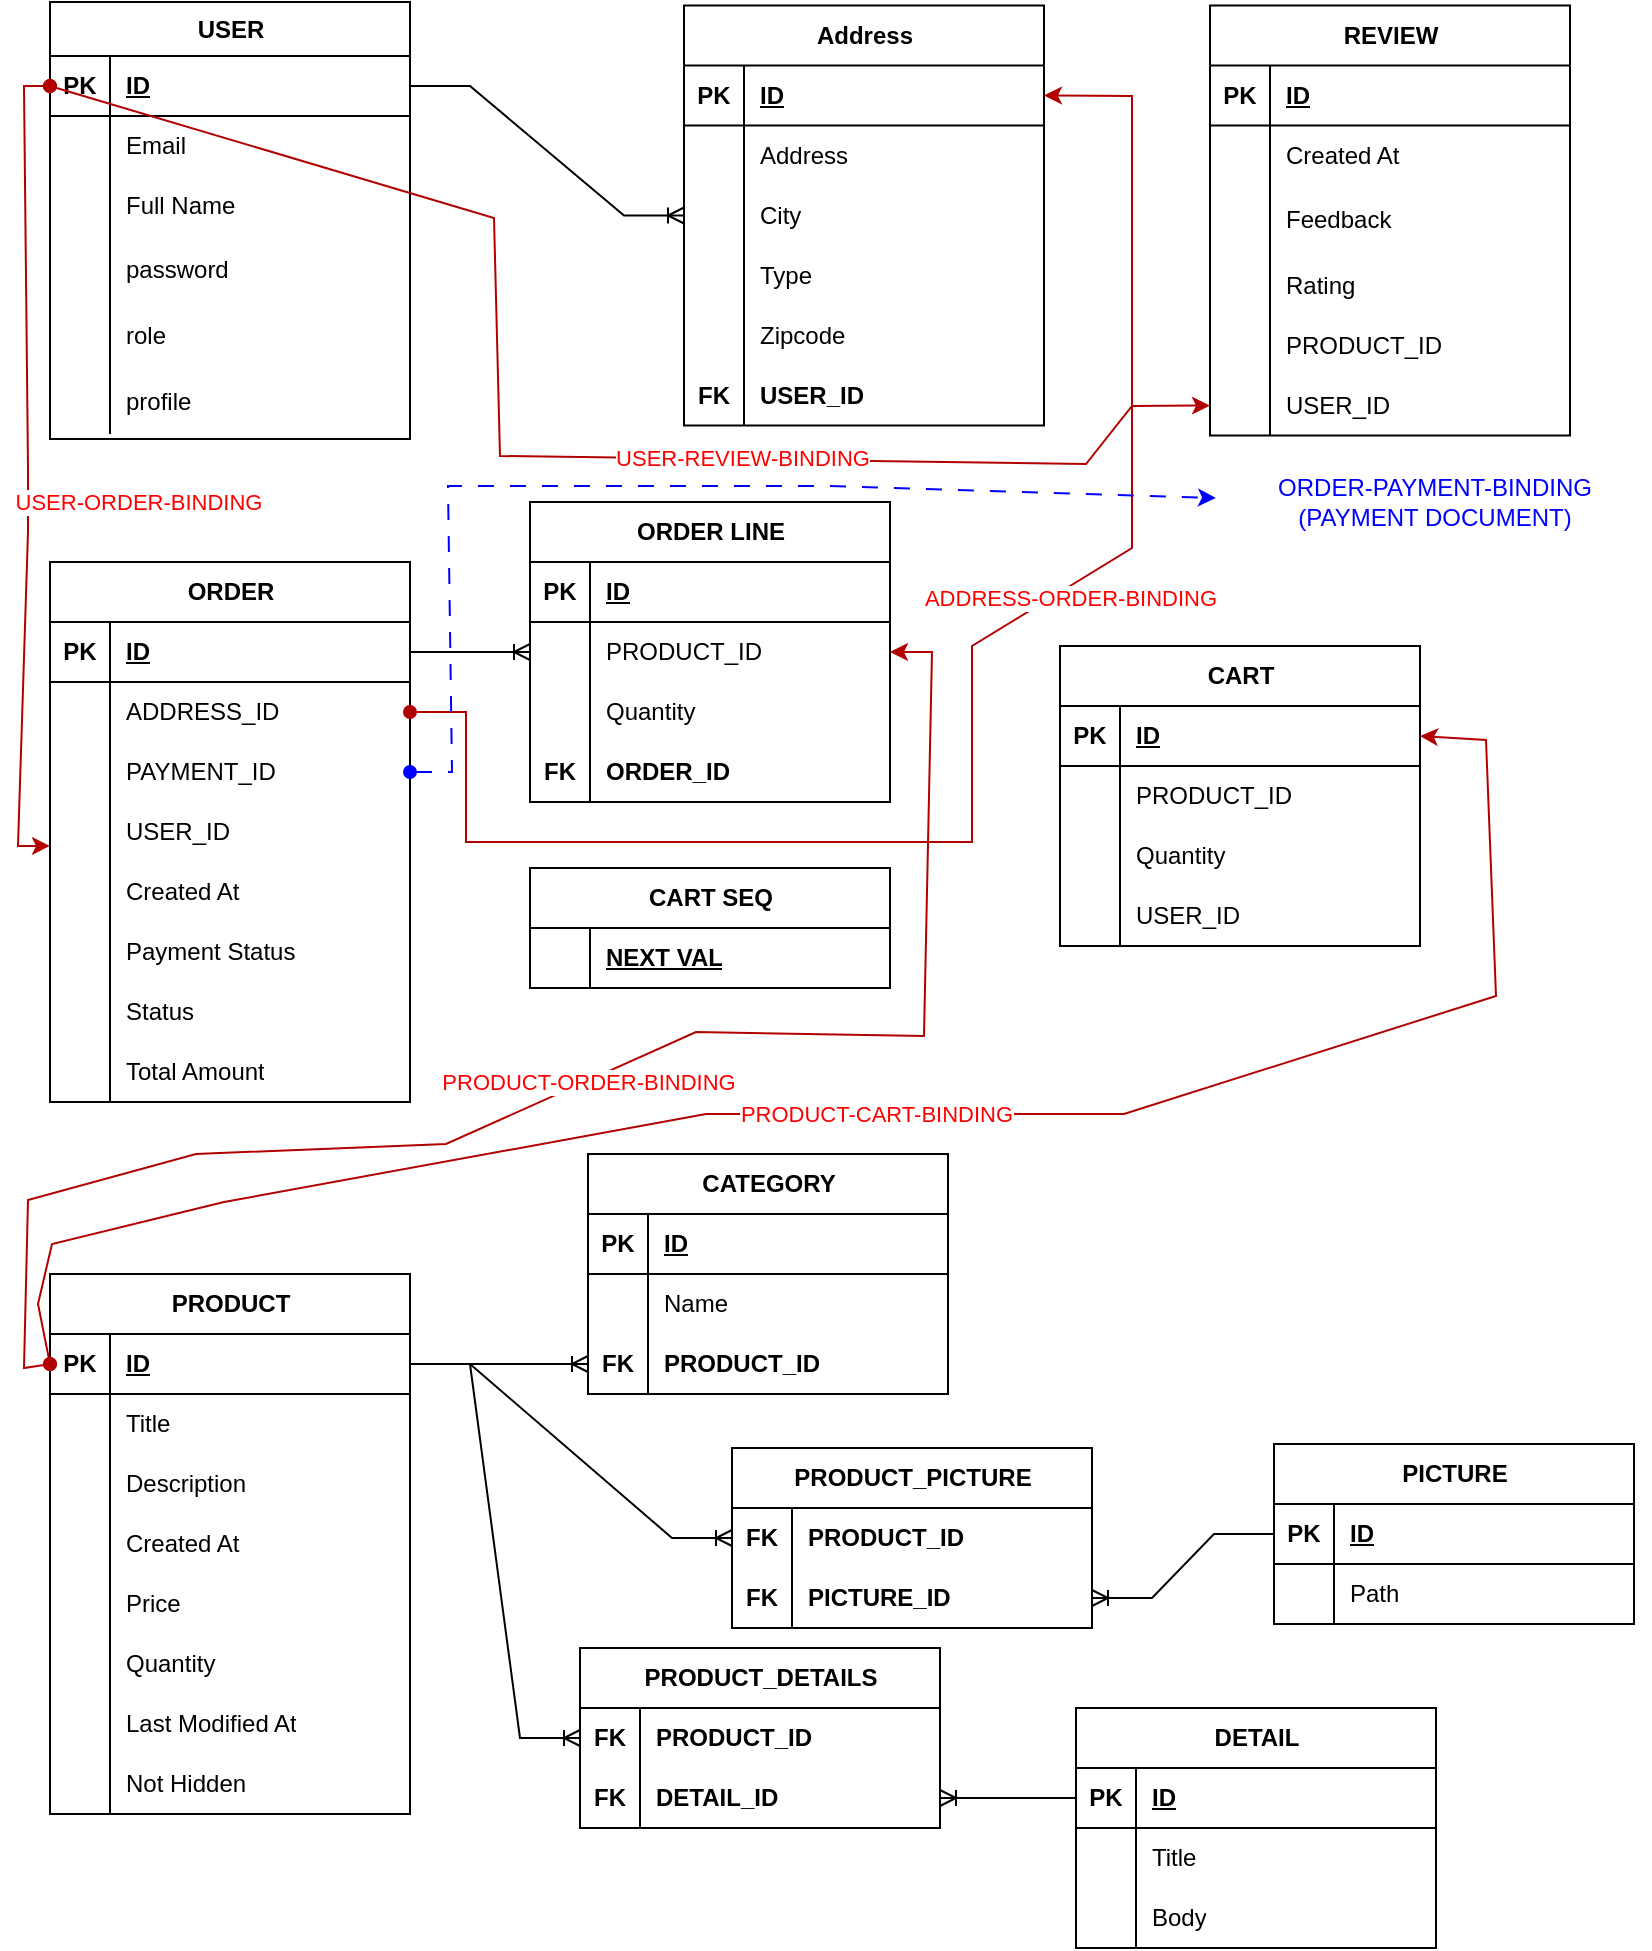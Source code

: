 <mxfile version="24.7.5">
  <diagram name="Page-1" id="sgLppYhPGYMHnE4lJpAC">
    <mxGraphModel dx="2237" dy="858" grid="0" gridSize="10" guides="1" tooltips="1" connect="1" arrows="1" fold="1" page="1" pageScale="1" pageWidth="850" pageHeight="1100" background="#FFFFFF" math="0" shadow="0">
      <root>
        <mxCell id="0" />
        <mxCell id="1" parent="0" />
        <mxCell id="sFGxMhlihl3f4Moxcodb-1" value="USER" style="shape=table;startSize=27;container=1;collapsible=1;childLayout=tableLayout;fixedRows=1;rowLines=0;fontStyle=1;align=center;resizeLast=1;html=1;" vertex="1" parent="1">
          <mxGeometry x="20" y="59" width="180" height="218.5" as="geometry" />
        </mxCell>
        <mxCell id="sFGxMhlihl3f4Moxcodb-2" value="" style="shape=tableRow;horizontal=0;startSize=0;swimlaneHead=0;swimlaneBody=0;fillColor=none;collapsible=0;dropTarget=0;points=[[0,0.5],[1,0.5]];portConstraint=eastwest;top=0;left=0;right=0;bottom=1;" vertex="1" parent="sFGxMhlihl3f4Moxcodb-1">
          <mxGeometry y="27" width="180" height="30" as="geometry" />
        </mxCell>
        <mxCell id="sFGxMhlihl3f4Moxcodb-3" value="PK" style="shape=partialRectangle;connectable=0;fillColor=none;top=0;left=0;bottom=0;right=0;fontStyle=1;overflow=hidden;whiteSpace=wrap;html=1;" vertex="1" parent="sFGxMhlihl3f4Moxcodb-2">
          <mxGeometry width="30" height="30" as="geometry">
            <mxRectangle width="30" height="30" as="alternateBounds" />
          </mxGeometry>
        </mxCell>
        <mxCell id="sFGxMhlihl3f4Moxcodb-4" value="ID" style="shape=partialRectangle;connectable=0;fillColor=none;top=0;left=0;bottom=0;right=0;align=left;spacingLeft=6;fontStyle=5;overflow=hidden;whiteSpace=wrap;html=1;" vertex="1" parent="sFGxMhlihl3f4Moxcodb-2">
          <mxGeometry x="30" width="150" height="30" as="geometry">
            <mxRectangle width="150" height="30" as="alternateBounds" />
          </mxGeometry>
        </mxCell>
        <mxCell id="sFGxMhlihl3f4Moxcodb-5" value="" style="shape=tableRow;horizontal=0;startSize=0;swimlaneHead=0;swimlaneBody=0;fillColor=none;collapsible=0;dropTarget=0;points=[[0,0.5],[1,0.5]];portConstraint=eastwest;top=0;left=0;right=0;bottom=0;" vertex="1" parent="sFGxMhlihl3f4Moxcodb-1">
          <mxGeometry y="57" width="180" height="30" as="geometry" />
        </mxCell>
        <mxCell id="sFGxMhlihl3f4Moxcodb-6" value="" style="shape=partialRectangle;connectable=0;fillColor=none;top=0;left=0;bottom=0;right=0;editable=1;overflow=hidden;whiteSpace=wrap;html=1;" vertex="1" parent="sFGxMhlihl3f4Moxcodb-5">
          <mxGeometry width="30" height="30" as="geometry">
            <mxRectangle width="30" height="30" as="alternateBounds" />
          </mxGeometry>
        </mxCell>
        <mxCell id="sFGxMhlihl3f4Moxcodb-7" value="Email" style="shape=partialRectangle;connectable=0;fillColor=none;top=0;left=0;bottom=0;right=0;align=left;spacingLeft=6;overflow=hidden;whiteSpace=wrap;html=1;" vertex="1" parent="sFGxMhlihl3f4Moxcodb-5">
          <mxGeometry x="30" width="150" height="30" as="geometry">
            <mxRectangle width="150" height="30" as="alternateBounds" />
          </mxGeometry>
        </mxCell>
        <mxCell id="sFGxMhlihl3f4Moxcodb-8" value="" style="shape=tableRow;horizontal=0;startSize=0;swimlaneHead=0;swimlaneBody=0;fillColor=none;collapsible=0;dropTarget=0;points=[[0,0.5],[1,0.5]];portConstraint=eastwest;top=0;left=0;right=0;bottom=0;" vertex="1" parent="sFGxMhlihl3f4Moxcodb-1">
          <mxGeometry y="87" width="180" height="30" as="geometry" />
        </mxCell>
        <mxCell id="sFGxMhlihl3f4Moxcodb-9" value="" style="shape=partialRectangle;connectable=0;fillColor=none;top=0;left=0;bottom=0;right=0;editable=1;overflow=hidden;whiteSpace=wrap;html=1;" vertex="1" parent="sFGxMhlihl3f4Moxcodb-8">
          <mxGeometry width="30" height="30" as="geometry">
            <mxRectangle width="30" height="30" as="alternateBounds" />
          </mxGeometry>
        </mxCell>
        <mxCell id="sFGxMhlihl3f4Moxcodb-10" value="Full Name" style="shape=partialRectangle;connectable=0;fillColor=none;top=0;left=0;bottom=0;right=0;align=left;spacingLeft=6;overflow=hidden;whiteSpace=wrap;html=1;" vertex="1" parent="sFGxMhlihl3f4Moxcodb-8">
          <mxGeometry x="30" width="150" height="30" as="geometry">
            <mxRectangle width="150" height="30" as="alternateBounds" />
          </mxGeometry>
        </mxCell>
        <mxCell id="sFGxMhlihl3f4Moxcodb-11" value="" style="shape=tableRow;horizontal=0;startSize=0;swimlaneHead=0;swimlaneBody=0;fillColor=none;collapsible=0;dropTarget=0;points=[[0,0.5],[1,0.5]];portConstraint=eastwest;top=0;left=0;right=0;bottom=0;" vertex="1" parent="sFGxMhlihl3f4Moxcodb-1">
          <mxGeometry y="117" width="180" height="33" as="geometry" />
        </mxCell>
        <mxCell id="sFGxMhlihl3f4Moxcodb-12" value="" style="shape=partialRectangle;connectable=0;fillColor=none;top=0;left=0;bottom=0;right=0;editable=1;overflow=hidden;whiteSpace=wrap;html=1;" vertex="1" parent="sFGxMhlihl3f4Moxcodb-11">
          <mxGeometry width="30" height="33" as="geometry">
            <mxRectangle width="30" height="33" as="alternateBounds" />
          </mxGeometry>
        </mxCell>
        <mxCell id="sFGxMhlihl3f4Moxcodb-13" value="password" style="shape=partialRectangle;connectable=0;fillColor=none;top=0;left=0;bottom=0;right=0;align=left;spacingLeft=6;overflow=hidden;whiteSpace=wrap;html=1;" vertex="1" parent="sFGxMhlihl3f4Moxcodb-11">
          <mxGeometry x="30" width="150" height="33" as="geometry">
            <mxRectangle width="150" height="33" as="alternateBounds" />
          </mxGeometry>
        </mxCell>
        <mxCell id="sFGxMhlihl3f4Moxcodb-14" value="" style="shape=tableRow;horizontal=0;startSize=0;swimlaneHead=0;swimlaneBody=0;fillColor=none;collapsible=0;dropTarget=0;points=[[0,0.5],[1,0.5]];portConstraint=eastwest;top=0;left=0;right=0;bottom=0;" vertex="1" parent="sFGxMhlihl3f4Moxcodb-1">
          <mxGeometry y="150" width="180" height="33" as="geometry" />
        </mxCell>
        <mxCell id="sFGxMhlihl3f4Moxcodb-15" value="" style="shape=partialRectangle;connectable=0;fillColor=none;top=0;left=0;bottom=0;right=0;editable=1;overflow=hidden;whiteSpace=wrap;html=1;" vertex="1" parent="sFGxMhlihl3f4Moxcodb-14">
          <mxGeometry width="30" height="33" as="geometry">
            <mxRectangle width="30" height="33" as="alternateBounds" />
          </mxGeometry>
        </mxCell>
        <mxCell id="sFGxMhlihl3f4Moxcodb-16" value="role" style="shape=partialRectangle;connectable=0;fillColor=none;top=0;left=0;bottom=0;right=0;align=left;spacingLeft=6;overflow=hidden;whiteSpace=wrap;html=1;" vertex="1" parent="sFGxMhlihl3f4Moxcodb-14">
          <mxGeometry x="30" width="150" height="33" as="geometry">
            <mxRectangle width="150" height="33" as="alternateBounds" />
          </mxGeometry>
        </mxCell>
        <mxCell id="sFGxMhlihl3f4Moxcodb-17" value="" style="shape=tableRow;horizontal=0;startSize=0;swimlaneHead=0;swimlaneBody=0;fillColor=none;collapsible=0;dropTarget=0;points=[[0,0.5],[1,0.5]];portConstraint=eastwest;top=0;left=0;right=0;bottom=0;" vertex="1" parent="sFGxMhlihl3f4Moxcodb-1">
          <mxGeometry y="183" width="180" height="33" as="geometry" />
        </mxCell>
        <mxCell id="sFGxMhlihl3f4Moxcodb-18" value="" style="shape=partialRectangle;connectable=0;fillColor=none;top=0;left=0;bottom=0;right=0;editable=1;overflow=hidden;whiteSpace=wrap;html=1;" vertex="1" parent="sFGxMhlihl3f4Moxcodb-17">
          <mxGeometry width="30" height="33" as="geometry">
            <mxRectangle width="30" height="33" as="alternateBounds" />
          </mxGeometry>
        </mxCell>
        <mxCell id="sFGxMhlihl3f4Moxcodb-19" value="profile" style="shape=partialRectangle;connectable=0;fillColor=none;top=0;left=0;bottom=0;right=0;align=left;spacingLeft=6;overflow=hidden;whiteSpace=wrap;html=1;" vertex="1" parent="sFGxMhlihl3f4Moxcodb-17">
          <mxGeometry x="30" width="150" height="33" as="geometry">
            <mxRectangle width="150" height="33" as="alternateBounds" />
          </mxGeometry>
        </mxCell>
        <mxCell id="sFGxMhlihl3f4Moxcodb-20" value="" style="edgeStyle=entityRelationEdgeStyle;fontSize=12;html=1;endArrow=ERoneToMany;rounded=0;exitX=1;exitY=0.5;exitDx=0;exitDy=0;" edge="1" parent="1" source="sFGxMhlihl3f4Moxcodb-2" target="sFGxMhlihl3f4Moxcodb-21">
          <mxGeometry width="100" height="100" relative="1" as="geometry">
            <mxPoint x="374" y="319" as="sourcePoint" />
            <mxPoint x="474" y="219" as="targetPoint" />
          </mxGeometry>
        </mxCell>
        <mxCell id="sFGxMhlihl3f4Moxcodb-21" value="Address" style="shape=table;startSize=30;container=1;collapsible=1;childLayout=tableLayout;fixedRows=1;rowLines=0;fontStyle=1;align=center;resizeLast=1;html=1;" vertex="1" parent="1">
          <mxGeometry x="337" y="60.75" width="180" height="210" as="geometry" />
        </mxCell>
        <mxCell id="sFGxMhlihl3f4Moxcodb-22" value="" style="shape=tableRow;horizontal=0;startSize=0;swimlaneHead=0;swimlaneBody=0;fillColor=none;collapsible=0;dropTarget=0;points=[[0,0.5],[1,0.5]];portConstraint=eastwest;top=0;left=0;right=0;bottom=1;" vertex="1" parent="sFGxMhlihl3f4Moxcodb-21">
          <mxGeometry y="30" width="180" height="30" as="geometry" />
        </mxCell>
        <mxCell id="sFGxMhlihl3f4Moxcodb-23" value="PK" style="shape=partialRectangle;connectable=0;fillColor=none;top=0;left=0;bottom=0;right=0;fontStyle=1;overflow=hidden;whiteSpace=wrap;html=1;" vertex="1" parent="sFGxMhlihl3f4Moxcodb-22">
          <mxGeometry width="30" height="30" as="geometry">
            <mxRectangle width="30" height="30" as="alternateBounds" />
          </mxGeometry>
        </mxCell>
        <mxCell id="sFGxMhlihl3f4Moxcodb-24" value="ID" style="shape=partialRectangle;connectable=0;fillColor=none;top=0;left=0;bottom=0;right=0;align=left;spacingLeft=6;fontStyle=5;overflow=hidden;whiteSpace=wrap;html=1;" vertex="1" parent="sFGxMhlihl3f4Moxcodb-22">
          <mxGeometry x="30" width="150" height="30" as="geometry">
            <mxRectangle width="150" height="30" as="alternateBounds" />
          </mxGeometry>
        </mxCell>
        <mxCell id="sFGxMhlihl3f4Moxcodb-25" value="" style="shape=tableRow;horizontal=0;startSize=0;swimlaneHead=0;swimlaneBody=0;fillColor=none;collapsible=0;dropTarget=0;points=[[0,0.5],[1,0.5]];portConstraint=eastwest;top=0;left=0;right=0;bottom=0;" vertex="1" parent="sFGxMhlihl3f4Moxcodb-21">
          <mxGeometry y="60" width="180" height="30" as="geometry" />
        </mxCell>
        <mxCell id="sFGxMhlihl3f4Moxcodb-26" value="" style="shape=partialRectangle;connectable=0;fillColor=none;top=0;left=0;bottom=0;right=0;editable=1;overflow=hidden;whiteSpace=wrap;html=1;" vertex="1" parent="sFGxMhlihl3f4Moxcodb-25">
          <mxGeometry width="30" height="30" as="geometry">
            <mxRectangle width="30" height="30" as="alternateBounds" />
          </mxGeometry>
        </mxCell>
        <mxCell id="sFGxMhlihl3f4Moxcodb-27" value="Address" style="shape=partialRectangle;connectable=0;fillColor=none;top=0;left=0;bottom=0;right=0;align=left;spacingLeft=6;overflow=hidden;whiteSpace=wrap;html=1;" vertex="1" parent="sFGxMhlihl3f4Moxcodb-25">
          <mxGeometry x="30" width="150" height="30" as="geometry">
            <mxRectangle width="150" height="30" as="alternateBounds" />
          </mxGeometry>
        </mxCell>
        <mxCell id="sFGxMhlihl3f4Moxcodb-28" value="" style="shape=tableRow;horizontal=0;startSize=0;swimlaneHead=0;swimlaneBody=0;fillColor=none;collapsible=0;dropTarget=0;points=[[0,0.5],[1,0.5]];portConstraint=eastwest;top=0;left=0;right=0;bottom=0;" vertex="1" parent="sFGxMhlihl3f4Moxcodb-21">
          <mxGeometry y="90" width="180" height="30" as="geometry" />
        </mxCell>
        <mxCell id="sFGxMhlihl3f4Moxcodb-29" value="" style="shape=partialRectangle;connectable=0;fillColor=none;top=0;left=0;bottom=0;right=0;editable=1;overflow=hidden;whiteSpace=wrap;html=1;" vertex="1" parent="sFGxMhlihl3f4Moxcodb-28">
          <mxGeometry width="30" height="30" as="geometry">
            <mxRectangle width="30" height="30" as="alternateBounds" />
          </mxGeometry>
        </mxCell>
        <mxCell id="sFGxMhlihl3f4Moxcodb-30" value="City" style="shape=partialRectangle;connectable=0;fillColor=none;top=0;left=0;bottom=0;right=0;align=left;spacingLeft=6;overflow=hidden;whiteSpace=wrap;html=1;" vertex="1" parent="sFGxMhlihl3f4Moxcodb-28">
          <mxGeometry x="30" width="150" height="30" as="geometry">
            <mxRectangle width="150" height="30" as="alternateBounds" />
          </mxGeometry>
        </mxCell>
        <mxCell id="sFGxMhlihl3f4Moxcodb-31" value="" style="shape=tableRow;horizontal=0;startSize=0;swimlaneHead=0;swimlaneBody=0;fillColor=none;collapsible=0;dropTarget=0;points=[[0,0.5],[1,0.5]];portConstraint=eastwest;top=0;left=0;right=0;bottom=0;" vertex="1" parent="sFGxMhlihl3f4Moxcodb-21">
          <mxGeometry y="120" width="180" height="30" as="geometry" />
        </mxCell>
        <mxCell id="sFGxMhlihl3f4Moxcodb-32" value="" style="shape=partialRectangle;connectable=0;fillColor=none;top=0;left=0;bottom=0;right=0;editable=1;overflow=hidden;whiteSpace=wrap;html=1;" vertex="1" parent="sFGxMhlihl3f4Moxcodb-31">
          <mxGeometry width="30" height="30" as="geometry">
            <mxRectangle width="30" height="30" as="alternateBounds" />
          </mxGeometry>
        </mxCell>
        <mxCell id="sFGxMhlihl3f4Moxcodb-33" value="Type" style="shape=partialRectangle;connectable=0;fillColor=none;top=0;left=0;bottom=0;right=0;align=left;spacingLeft=6;overflow=hidden;whiteSpace=wrap;html=1;" vertex="1" parent="sFGxMhlihl3f4Moxcodb-31">
          <mxGeometry x="30" width="150" height="30" as="geometry">
            <mxRectangle width="150" height="30" as="alternateBounds" />
          </mxGeometry>
        </mxCell>
        <mxCell id="sFGxMhlihl3f4Moxcodb-34" value="" style="shape=tableRow;horizontal=0;startSize=0;swimlaneHead=0;swimlaneBody=0;fillColor=none;collapsible=0;dropTarget=0;points=[[0,0.5],[1,0.5]];portConstraint=eastwest;top=0;left=0;right=0;bottom=0;" vertex="1" parent="sFGxMhlihl3f4Moxcodb-21">
          <mxGeometry y="150" width="180" height="30" as="geometry" />
        </mxCell>
        <mxCell id="sFGxMhlihl3f4Moxcodb-35" value="" style="shape=partialRectangle;connectable=0;fillColor=none;top=0;left=0;bottom=0;right=0;editable=1;overflow=hidden;whiteSpace=wrap;html=1;" vertex="1" parent="sFGxMhlihl3f4Moxcodb-34">
          <mxGeometry width="30" height="30" as="geometry">
            <mxRectangle width="30" height="30" as="alternateBounds" />
          </mxGeometry>
        </mxCell>
        <mxCell id="sFGxMhlihl3f4Moxcodb-36" value="Zipcode" style="shape=partialRectangle;connectable=0;fillColor=none;top=0;left=0;bottom=0;right=0;align=left;spacingLeft=6;overflow=hidden;whiteSpace=wrap;html=1;" vertex="1" parent="sFGxMhlihl3f4Moxcodb-34">
          <mxGeometry x="30" width="150" height="30" as="geometry">
            <mxRectangle width="150" height="30" as="alternateBounds" />
          </mxGeometry>
        </mxCell>
        <mxCell id="sFGxMhlihl3f4Moxcodb-37" value="" style="shape=tableRow;horizontal=0;startSize=0;swimlaneHead=0;swimlaneBody=0;fillColor=none;collapsible=0;dropTarget=0;points=[[0,0.5],[1,0.5]];portConstraint=eastwest;top=0;left=0;right=0;bottom=0;" vertex="1" parent="sFGxMhlihl3f4Moxcodb-21">
          <mxGeometry y="180" width="180" height="30" as="geometry" />
        </mxCell>
        <mxCell id="sFGxMhlihl3f4Moxcodb-38" value="&lt;b&gt;FK&lt;/b&gt;" style="shape=partialRectangle;connectable=0;fillColor=none;top=0;left=0;bottom=0;right=0;editable=1;overflow=hidden;whiteSpace=wrap;html=1;" vertex="1" parent="sFGxMhlihl3f4Moxcodb-37">
          <mxGeometry width="30" height="30" as="geometry">
            <mxRectangle width="30" height="30" as="alternateBounds" />
          </mxGeometry>
        </mxCell>
        <mxCell id="sFGxMhlihl3f4Moxcodb-39" value="&lt;b&gt;USER_ID&lt;/b&gt;" style="shape=partialRectangle;connectable=0;fillColor=none;top=0;left=0;bottom=0;right=0;align=left;spacingLeft=6;overflow=hidden;whiteSpace=wrap;html=1;" vertex="1" parent="sFGxMhlihl3f4Moxcodb-37">
          <mxGeometry x="30" width="150" height="30" as="geometry">
            <mxRectangle width="150" height="30" as="alternateBounds" />
          </mxGeometry>
        </mxCell>
        <mxCell id="sFGxMhlihl3f4Moxcodb-40" value="ORDER" style="shape=table;startSize=30;container=1;collapsible=1;childLayout=tableLayout;fixedRows=1;rowLines=0;fontStyle=1;align=center;resizeLast=1;html=1;" vertex="1" parent="1">
          <mxGeometry x="20" y="339" width="180" height="270" as="geometry" />
        </mxCell>
        <mxCell id="sFGxMhlihl3f4Moxcodb-41" value="" style="shape=tableRow;horizontal=0;startSize=0;swimlaneHead=0;swimlaneBody=0;fillColor=none;collapsible=0;dropTarget=0;points=[[0,0.5],[1,0.5]];portConstraint=eastwest;top=0;left=0;right=0;bottom=1;" vertex="1" parent="sFGxMhlihl3f4Moxcodb-40">
          <mxGeometry y="30" width="180" height="30" as="geometry" />
        </mxCell>
        <mxCell id="sFGxMhlihl3f4Moxcodb-42" value="PK" style="shape=partialRectangle;connectable=0;fillColor=none;top=0;left=0;bottom=0;right=0;fontStyle=1;overflow=hidden;whiteSpace=wrap;html=1;" vertex="1" parent="sFGxMhlihl3f4Moxcodb-41">
          <mxGeometry width="30" height="30" as="geometry">
            <mxRectangle width="30" height="30" as="alternateBounds" />
          </mxGeometry>
        </mxCell>
        <mxCell id="sFGxMhlihl3f4Moxcodb-43" value="ID" style="shape=partialRectangle;connectable=0;fillColor=none;top=0;left=0;bottom=0;right=0;align=left;spacingLeft=6;fontStyle=5;overflow=hidden;whiteSpace=wrap;html=1;" vertex="1" parent="sFGxMhlihl3f4Moxcodb-41">
          <mxGeometry x="30" width="150" height="30" as="geometry">
            <mxRectangle width="150" height="30" as="alternateBounds" />
          </mxGeometry>
        </mxCell>
        <mxCell id="sFGxMhlihl3f4Moxcodb-44" value="" style="shape=tableRow;horizontal=0;startSize=0;swimlaneHead=0;swimlaneBody=0;fillColor=none;collapsible=0;dropTarget=0;points=[[0,0.5],[1,0.5]];portConstraint=eastwest;top=0;left=0;right=0;bottom=0;" vertex="1" parent="sFGxMhlihl3f4Moxcodb-40">
          <mxGeometry y="60" width="180" height="30" as="geometry" />
        </mxCell>
        <mxCell id="sFGxMhlihl3f4Moxcodb-45" value="" style="shape=partialRectangle;connectable=0;fillColor=none;top=0;left=0;bottom=0;right=0;editable=1;overflow=hidden;whiteSpace=wrap;html=1;" vertex="1" parent="sFGxMhlihl3f4Moxcodb-44">
          <mxGeometry width="30" height="30" as="geometry">
            <mxRectangle width="30" height="30" as="alternateBounds" />
          </mxGeometry>
        </mxCell>
        <mxCell id="sFGxMhlihl3f4Moxcodb-46" value="ADDRESS_ID" style="shape=partialRectangle;connectable=0;fillColor=none;top=0;left=0;bottom=0;right=0;align=left;spacingLeft=6;overflow=hidden;whiteSpace=wrap;html=1;" vertex="1" parent="sFGxMhlihl3f4Moxcodb-44">
          <mxGeometry x="30" width="150" height="30" as="geometry">
            <mxRectangle width="150" height="30" as="alternateBounds" />
          </mxGeometry>
        </mxCell>
        <mxCell id="sFGxMhlihl3f4Moxcodb-47" value="" style="shape=tableRow;horizontal=0;startSize=0;swimlaneHead=0;swimlaneBody=0;fillColor=none;collapsible=0;dropTarget=0;points=[[0,0.5],[1,0.5]];portConstraint=eastwest;top=0;left=0;right=0;bottom=0;" vertex="1" parent="sFGxMhlihl3f4Moxcodb-40">
          <mxGeometry y="90" width="180" height="30" as="geometry" />
        </mxCell>
        <mxCell id="sFGxMhlihl3f4Moxcodb-48" value="" style="shape=partialRectangle;connectable=0;fillColor=none;top=0;left=0;bottom=0;right=0;editable=1;overflow=hidden;whiteSpace=wrap;html=1;" vertex="1" parent="sFGxMhlihl3f4Moxcodb-47">
          <mxGeometry width="30" height="30" as="geometry">
            <mxRectangle width="30" height="30" as="alternateBounds" />
          </mxGeometry>
        </mxCell>
        <mxCell id="sFGxMhlihl3f4Moxcodb-49" value="PAYMENT_ID" style="shape=partialRectangle;connectable=0;fillColor=none;top=0;left=0;bottom=0;right=0;align=left;spacingLeft=6;overflow=hidden;whiteSpace=wrap;html=1;" vertex="1" parent="sFGxMhlihl3f4Moxcodb-47">
          <mxGeometry x="30" width="150" height="30" as="geometry">
            <mxRectangle width="150" height="30" as="alternateBounds" />
          </mxGeometry>
        </mxCell>
        <mxCell id="sFGxMhlihl3f4Moxcodb-50" value="" style="shape=tableRow;horizontal=0;startSize=0;swimlaneHead=0;swimlaneBody=0;fillColor=none;collapsible=0;dropTarget=0;points=[[0,0.5],[1,0.5]];portConstraint=eastwest;top=0;left=0;right=0;bottom=0;" vertex="1" parent="sFGxMhlihl3f4Moxcodb-40">
          <mxGeometry y="120" width="180" height="30" as="geometry" />
        </mxCell>
        <mxCell id="sFGxMhlihl3f4Moxcodb-51" value="" style="shape=partialRectangle;connectable=0;fillColor=none;top=0;left=0;bottom=0;right=0;editable=1;overflow=hidden;whiteSpace=wrap;html=1;" vertex="1" parent="sFGxMhlihl3f4Moxcodb-50">
          <mxGeometry width="30" height="30" as="geometry">
            <mxRectangle width="30" height="30" as="alternateBounds" />
          </mxGeometry>
        </mxCell>
        <mxCell id="sFGxMhlihl3f4Moxcodb-52" value="USER_ID" style="shape=partialRectangle;connectable=0;fillColor=none;top=0;left=0;bottom=0;right=0;align=left;spacingLeft=6;overflow=hidden;whiteSpace=wrap;html=1;" vertex="1" parent="sFGxMhlihl3f4Moxcodb-50">
          <mxGeometry x="30" width="150" height="30" as="geometry">
            <mxRectangle width="150" height="30" as="alternateBounds" />
          </mxGeometry>
        </mxCell>
        <mxCell id="sFGxMhlihl3f4Moxcodb-53" value="" style="shape=tableRow;horizontal=0;startSize=0;swimlaneHead=0;swimlaneBody=0;fillColor=none;collapsible=0;dropTarget=0;points=[[0,0.5],[1,0.5]];portConstraint=eastwest;top=0;left=0;right=0;bottom=0;" vertex="1" parent="sFGxMhlihl3f4Moxcodb-40">
          <mxGeometry y="150" width="180" height="30" as="geometry" />
        </mxCell>
        <mxCell id="sFGxMhlihl3f4Moxcodb-54" value="" style="shape=partialRectangle;connectable=0;fillColor=none;top=0;left=0;bottom=0;right=0;editable=1;overflow=hidden;whiteSpace=wrap;html=1;" vertex="1" parent="sFGxMhlihl3f4Moxcodb-53">
          <mxGeometry width="30" height="30" as="geometry">
            <mxRectangle width="30" height="30" as="alternateBounds" />
          </mxGeometry>
        </mxCell>
        <mxCell id="sFGxMhlihl3f4Moxcodb-55" value="Created At" style="shape=partialRectangle;connectable=0;fillColor=none;top=0;left=0;bottom=0;right=0;align=left;spacingLeft=6;overflow=hidden;whiteSpace=wrap;html=1;" vertex="1" parent="sFGxMhlihl3f4Moxcodb-53">
          <mxGeometry x="30" width="150" height="30" as="geometry">
            <mxRectangle width="150" height="30" as="alternateBounds" />
          </mxGeometry>
        </mxCell>
        <mxCell id="sFGxMhlihl3f4Moxcodb-56" value="" style="shape=tableRow;horizontal=0;startSize=0;swimlaneHead=0;swimlaneBody=0;fillColor=none;collapsible=0;dropTarget=0;points=[[0,0.5],[1,0.5]];portConstraint=eastwest;top=0;left=0;right=0;bottom=0;" vertex="1" parent="sFGxMhlihl3f4Moxcodb-40">
          <mxGeometry y="180" width="180" height="30" as="geometry" />
        </mxCell>
        <mxCell id="sFGxMhlihl3f4Moxcodb-57" value="" style="shape=partialRectangle;connectable=0;fillColor=none;top=0;left=0;bottom=0;right=0;editable=1;overflow=hidden;whiteSpace=wrap;html=1;" vertex="1" parent="sFGxMhlihl3f4Moxcodb-56">
          <mxGeometry width="30" height="30" as="geometry">
            <mxRectangle width="30" height="30" as="alternateBounds" />
          </mxGeometry>
        </mxCell>
        <mxCell id="sFGxMhlihl3f4Moxcodb-58" value="Payment Status" style="shape=partialRectangle;connectable=0;fillColor=none;top=0;left=0;bottom=0;right=0;align=left;spacingLeft=6;overflow=hidden;whiteSpace=wrap;html=1;" vertex="1" parent="sFGxMhlihl3f4Moxcodb-56">
          <mxGeometry x="30" width="150" height="30" as="geometry">
            <mxRectangle width="150" height="30" as="alternateBounds" />
          </mxGeometry>
        </mxCell>
        <mxCell id="sFGxMhlihl3f4Moxcodb-59" value="" style="shape=tableRow;horizontal=0;startSize=0;swimlaneHead=0;swimlaneBody=0;fillColor=none;collapsible=0;dropTarget=0;points=[[0,0.5],[1,0.5]];portConstraint=eastwest;top=0;left=0;right=0;bottom=0;" vertex="1" parent="sFGxMhlihl3f4Moxcodb-40">
          <mxGeometry y="210" width="180" height="30" as="geometry" />
        </mxCell>
        <mxCell id="sFGxMhlihl3f4Moxcodb-60" value="" style="shape=partialRectangle;connectable=0;fillColor=none;top=0;left=0;bottom=0;right=0;editable=1;overflow=hidden;whiteSpace=wrap;html=1;" vertex="1" parent="sFGxMhlihl3f4Moxcodb-59">
          <mxGeometry width="30" height="30" as="geometry">
            <mxRectangle width="30" height="30" as="alternateBounds" />
          </mxGeometry>
        </mxCell>
        <mxCell id="sFGxMhlihl3f4Moxcodb-61" value="Status" style="shape=partialRectangle;connectable=0;fillColor=none;top=0;left=0;bottom=0;right=0;align=left;spacingLeft=6;overflow=hidden;whiteSpace=wrap;html=1;" vertex="1" parent="sFGxMhlihl3f4Moxcodb-59">
          <mxGeometry x="30" width="150" height="30" as="geometry">
            <mxRectangle width="150" height="30" as="alternateBounds" />
          </mxGeometry>
        </mxCell>
        <mxCell id="sFGxMhlihl3f4Moxcodb-62" value="" style="shape=tableRow;horizontal=0;startSize=0;swimlaneHead=0;swimlaneBody=0;fillColor=none;collapsible=0;dropTarget=0;points=[[0,0.5],[1,0.5]];portConstraint=eastwest;top=0;left=0;right=0;bottom=0;" vertex="1" parent="sFGxMhlihl3f4Moxcodb-40">
          <mxGeometry y="240" width="180" height="30" as="geometry" />
        </mxCell>
        <mxCell id="sFGxMhlihl3f4Moxcodb-63" value="" style="shape=partialRectangle;connectable=0;fillColor=none;top=0;left=0;bottom=0;right=0;editable=1;overflow=hidden;whiteSpace=wrap;html=1;" vertex="1" parent="sFGxMhlihl3f4Moxcodb-62">
          <mxGeometry width="30" height="30" as="geometry">
            <mxRectangle width="30" height="30" as="alternateBounds" />
          </mxGeometry>
        </mxCell>
        <mxCell id="sFGxMhlihl3f4Moxcodb-64" value="Total Amount" style="shape=partialRectangle;connectable=0;fillColor=none;top=0;left=0;bottom=0;right=0;align=left;spacingLeft=6;overflow=hidden;whiteSpace=wrap;html=1;" vertex="1" parent="sFGxMhlihl3f4Moxcodb-62">
          <mxGeometry x="30" width="150" height="30" as="geometry">
            <mxRectangle width="150" height="30" as="alternateBounds" />
          </mxGeometry>
        </mxCell>
        <mxCell id="sFGxMhlihl3f4Moxcodb-65" value="" style="edgeStyle=entityRelationEdgeStyle;fontSize=12;html=1;endArrow=ERoneToMany;rounded=0;exitX=1;exitY=0.5;exitDx=0;exitDy=0;" edge="1" parent="1" source="sFGxMhlihl3f4Moxcodb-41" target="sFGxMhlihl3f4Moxcodb-66">
          <mxGeometry width="100" height="100" relative="1" as="geometry">
            <mxPoint x="249" y="562" as="sourcePoint" />
            <mxPoint x="349" y="462" as="targetPoint" />
          </mxGeometry>
        </mxCell>
        <mxCell id="sFGxMhlihl3f4Moxcodb-66" value="ORDER LINE" style="shape=table;startSize=30;container=1;collapsible=1;childLayout=tableLayout;fixedRows=1;rowLines=0;fontStyle=1;align=center;resizeLast=1;html=1;" vertex="1" parent="1">
          <mxGeometry x="260" y="309" width="180" height="150" as="geometry" />
        </mxCell>
        <mxCell id="sFGxMhlihl3f4Moxcodb-67" value="" style="shape=tableRow;horizontal=0;startSize=0;swimlaneHead=0;swimlaneBody=0;fillColor=none;collapsible=0;dropTarget=0;points=[[0,0.5],[1,0.5]];portConstraint=eastwest;top=0;left=0;right=0;bottom=1;" vertex="1" parent="sFGxMhlihl3f4Moxcodb-66">
          <mxGeometry y="30" width="180" height="30" as="geometry" />
        </mxCell>
        <mxCell id="sFGxMhlihl3f4Moxcodb-68" value="PK" style="shape=partialRectangle;connectable=0;fillColor=none;top=0;left=0;bottom=0;right=0;fontStyle=1;overflow=hidden;whiteSpace=wrap;html=1;" vertex="1" parent="sFGxMhlihl3f4Moxcodb-67">
          <mxGeometry width="30" height="30" as="geometry">
            <mxRectangle width="30" height="30" as="alternateBounds" />
          </mxGeometry>
        </mxCell>
        <mxCell id="sFGxMhlihl3f4Moxcodb-69" value="ID" style="shape=partialRectangle;connectable=0;fillColor=none;top=0;left=0;bottom=0;right=0;align=left;spacingLeft=6;fontStyle=5;overflow=hidden;whiteSpace=wrap;html=1;" vertex="1" parent="sFGxMhlihl3f4Moxcodb-67">
          <mxGeometry x="30" width="150" height="30" as="geometry">
            <mxRectangle width="150" height="30" as="alternateBounds" />
          </mxGeometry>
        </mxCell>
        <mxCell id="sFGxMhlihl3f4Moxcodb-70" value="" style="shape=tableRow;horizontal=0;startSize=0;swimlaneHead=0;swimlaneBody=0;fillColor=none;collapsible=0;dropTarget=0;points=[[0,0.5],[1,0.5]];portConstraint=eastwest;top=0;left=0;right=0;bottom=0;" vertex="1" parent="sFGxMhlihl3f4Moxcodb-66">
          <mxGeometry y="60" width="180" height="30" as="geometry" />
        </mxCell>
        <mxCell id="sFGxMhlihl3f4Moxcodb-71" value="" style="shape=partialRectangle;connectable=0;fillColor=none;top=0;left=0;bottom=0;right=0;editable=1;overflow=hidden;whiteSpace=wrap;html=1;" vertex="1" parent="sFGxMhlihl3f4Moxcodb-70">
          <mxGeometry width="30" height="30" as="geometry">
            <mxRectangle width="30" height="30" as="alternateBounds" />
          </mxGeometry>
        </mxCell>
        <mxCell id="sFGxMhlihl3f4Moxcodb-72" value="PRODUCT_ID" style="shape=partialRectangle;connectable=0;fillColor=none;top=0;left=0;bottom=0;right=0;align=left;spacingLeft=6;overflow=hidden;whiteSpace=wrap;html=1;" vertex="1" parent="sFGxMhlihl3f4Moxcodb-70">
          <mxGeometry x="30" width="150" height="30" as="geometry">
            <mxRectangle width="150" height="30" as="alternateBounds" />
          </mxGeometry>
        </mxCell>
        <mxCell id="sFGxMhlihl3f4Moxcodb-73" value="" style="shape=tableRow;horizontal=0;startSize=0;swimlaneHead=0;swimlaneBody=0;fillColor=none;collapsible=0;dropTarget=0;points=[[0,0.5],[1,0.5]];portConstraint=eastwest;top=0;left=0;right=0;bottom=0;" vertex="1" parent="sFGxMhlihl3f4Moxcodb-66">
          <mxGeometry y="90" width="180" height="30" as="geometry" />
        </mxCell>
        <mxCell id="sFGxMhlihl3f4Moxcodb-74" value="" style="shape=partialRectangle;connectable=0;fillColor=none;top=0;left=0;bottom=0;right=0;editable=1;overflow=hidden;whiteSpace=wrap;html=1;" vertex="1" parent="sFGxMhlihl3f4Moxcodb-73">
          <mxGeometry width="30" height="30" as="geometry">
            <mxRectangle width="30" height="30" as="alternateBounds" />
          </mxGeometry>
        </mxCell>
        <mxCell id="sFGxMhlihl3f4Moxcodb-75" value="Quantity" style="shape=partialRectangle;connectable=0;fillColor=none;top=0;left=0;bottom=0;right=0;align=left;spacingLeft=6;overflow=hidden;whiteSpace=wrap;html=1;" vertex="1" parent="sFGxMhlihl3f4Moxcodb-73">
          <mxGeometry x="30" width="150" height="30" as="geometry">
            <mxRectangle width="150" height="30" as="alternateBounds" />
          </mxGeometry>
        </mxCell>
        <mxCell id="sFGxMhlihl3f4Moxcodb-76" value="" style="shape=tableRow;horizontal=0;startSize=0;swimlaneHead=0;swimlaneBody=0;fillColor=none;collapsible=0;dropTarget=0;points=[[0,0.5],[1,0.5]];portConstraint=eastwest;top=0;left=0;right=0;bottom=0;" vertex="1" parent="sFGxMhlihl3f4Moxcodb-66">
          <mxGeometry y="120" width="180" height="30" as="geometry" />
        </mxCell>
        <mxCell id="sFGxMhlihl3f4Moxcodb-77" value="&lt;b&gt;FK&lt;/b&gt;" style="shape=partialRectangle;connectable=0;fillColor=none;top=0;left=0;bottom=0;right=0;editable=1;overflow=hidden;whiteSpace=wrap;html=1;" vertex="1" parent="sFGxMhlihl3f4Moxcodb-76">
          <mxGeometry width="30" height="30" as="geometry">
            <mxRectangle width="30" height="30" as="alternateBounds" />
          </mxGeometry>
        </mxCell>
        <mxCell id="sFGxMhlihl3f4Moxcodb-78" value="&lt;b&gt;ORDER_ID&lt;/b&gt;" style="shape=partialRectangle;connectable=0;fillColor=none;top=0;left=0;bottom=0;right=0;align=left;spacingLeft=6;overflow=hidden;whiteSpace=wrap;html=1;" vertex="1" parent="sFGxMhlihl3f4Moxcodb-76">
          <mxGeometry x="30" width="150" height="30" as="geometry">
            <mxRectangle width="150" height="30" as="alternateBounds" />
          </mxGeometry>
        </mxCell>
        <mxCell id="sFGxMhlihl3f4Moxcodb-79" value="CART SEQ" style="shape=table;startSize=30;container=1;collapsible=1;childLayout=tableLayout;fixedRows=1;rowLines=0;fontStyle=1;align=center;resizeLast=1;html=1;" vertex="1" parent="1">
          <mxGeometry x="260" y="492" width="180" height="60" as="geometry" />
        </mxCell>
        <mxCell id="sFGxMhlihl3f4Moxcodb-80" value="" style="shape=tableRow;horizontal=0;startSize=0;swimlaneHead=0;swimlaneBody=0;fillColor=none;collapsible=0;dropTarget=0;points=[[0,0.5],[1,0.5]];portConstraint=eastwest;top=0;left=0;right=0;bottom=1;" vertex="1" parent="sFGxMhlihl3f4Moxcodb-79">
          <mxGeometry y="30" width="180" height="30" as="geometry" />
        </mxCell>
        <mxCell id="sFGxMhlihl3f4Moxcodb-81" value="" style="shape=partialRectangle;connectable=0;fillColor=none;top=0;left=0;bottom=0;right=0;fontStyle=1;overflow=hidden;whiteSpace=wrap;html=1;" vertex="1" parent="sFGxMhlihl3f4Moxcodb-80">
          <mxGeometry width="30" height="30" as="geometry">
            <mxRectangle width="30" height="30" as="alternateBounds" />
          </mxGeometry>
        </mxCell>
        <mxCell id="sFGxMhlihl3f4Moxcodb-82" value="NEXT VAL" style="shape=partialRectangle;connectable=0;fillColor=none;top=0;left=0;bottom=0;right=0;align=left;spacingLeft=6;fontStyle=5;overflow=hidden;whiteSpace=wrap;html=1;" vertex="1" parent="sFGxMhlihl3f4Moxcodb-80">
          <mxGeometry x="30" width="150" height="30" as="geometry">
            <mxRectangle width="150" height="30" as="alternateBounds" />
          </mxGeometry>
        </mxCell>
        <mxCell id="sFGxMhlihl3f4Moxcodb-92" value="REVIEW" style="shape=table;startSize=30;container=1;collapsible=1;childLayout=tableLayout;fixedRows=1;rowLines=0;fontStyle=1;align=center;resizeLast=1;html=1;" vertex="1" parent="1">
          <mxGeometry x="600" y="60.75" width="180" height="215" as="geometry" />
        </mxCell>
        <mxCell id="sFGxMhlihl3f4Moxcodb-93" value="" style="shape=tableRow;horizontal=0;startSize=0;swimlaneHead=0;swimlaneBody=0;fillColor=none;collapsible=0;dropTarget=0;points=[[0,0.5],[1,0.5]];portConstraint=eastwest;top=0;left=0;right=0;bottom=1;" vertex="1" parent="sFGxMhlihl3f4Moxcodb-92">
          <mxGeometry y="30" width="180" height="30" as="geometry" />
        </mxCell>
        <mxCell id="sFGxMhlihl3f4Moxcodb-94" value="PK" style="shape=partialRectangle;connectable=0;fillColor=none;top=0;left=0;bottom=0;right=0;fontStyle=1;overflow=hidden;whiteSpace=wrap;html=1;" vertex="1" parent="sFGxMhlihl3f4Moxcodb-93">
          <mxGeometry width="30" height="30" as="geometry">
            <mxRectangle width="30" height="30" as="alternateBounds" />
          </mxGeometry>
        </mxCell>
        <mxCell id="sFGxMhlihl3f4Moxcodb-95" value="ID" style="shape=partialRectangle;connectable=0;fillColor=none;top=0;left=0;bottom=0;right=0;align=left;spacingLeft=6;fontStyle=5;overflow=hidden;whiteSpace=wrap;html=1;" vertex="1" parent="sFGxMhlihl3f4Moxcodb-93">
          <mxGeometry x="30" width="150" height="30" as="geometry">
            <mxRectangle width="150" height="30" as="alternateBounds" />
          </mxGeometry>
        </mxCell>
        <mxCell id="sFGxMhlihl3f4Moxcodb-96" value="" style="shape=tableRow;horizontal=0;startSize=0;swimlaneHead=0;swimlaneBody=0;fillColor=none;collapsible=0;dropTarget=0;points=[[0,0.5],[1,0.5]];portConstraint=eastwest;top=0;left=0;right=0;bottom=0;" vertex="1" parent="sFGxMhlihl3f4Moxcodb-92">
          <mxGeometry y="60" width="180" height="30" as="geometry" />
        </mxCell>
        <mxCell id="sFGxMhlihl3f4Moxcodb-97" value="" style="shape=partialRectangle;connectable=0;fillColor=none;top=0;left=0;bottom=0;right=0;editable=1;overflow=hidden;whiteSpace=wrap;html=1;" vertex="1" parent="sFGxMhlihl3f4Moxcodb-96">
          <mxGeometry width="30" height="30" as="geometry">
            <mxRectangle width="30" height="30" as="alternateBounds" />
          </mxGeometry>
        </mxCell>
        <mxCell id="sFGxMhlihl3f4Moxcodb-98" value="Created At" style="shape=partialRectangle;connectable=0;fillColor=none;top=0;left=0;bottom=0;right=0;align=left;spacingLeft=6;overflow=hidden;whiteSpace=wrap;html=1;" vertex="1" parent="sFGxMhlihl3f4Moxcodb-96">
          <mxGeometry x="30" width="150" height="30" as="geometry">
            <mxRectangle width="150" height="30" as="alternateBounds" />
          </mxGeometry>
        </mxCell>
        <mxCell id="sFGxMhlihl3f4Moxcodb-99" value="" style="shape=tableRow;horizontal=0;startSize=0;swimlaneHead=0;swimlaneBody=0;fillColor=none;collapsible=0;dropTarget=0;points=[[0,0.5],[1,0.5]];portConstraint=eastwest;top=0;left=0;right=0;bottom=0;" vertex="1" parent="sFGxMhlihl3f4Moxcodb-92">
          <mxGeometry y="90" width="180" height="35" as="geometry" />
        </mxCell>
        <mxCell id="sFGxMhlihl3f4Moxcodb-100" value="" style="shape=partialRectangle;connectable=0;fillColor=none;top=0;left=0;bottom=0;right=0;editable=1;overflow=hidden;whiteSpace=wrap;html=1;" vertex="1" parent="sFGxMhlihl3f4Moxcodb-99">
          <mxGeometry width="30" height="35" as="geometry">
            <mxRectangle width="30" height="35" as="alternateBounds" />
          </mxGeometry>
        </mxCell>
        <mxCell id="sFGxMhlihl3f4Moxcodb-101" value="Feedback" style="shape=partialRectangle;connectable=0;fillColor=none;top=0;left=0;bottom=0;right=0;align=left;spacingLeft=6;overflow=hidden;whiteSpace=wrap;html=1;" vertex="1" parent="sFGxMhlihl3f4Moxcodb-99">
          <mxGeometry x="30" width="150" height="35" as="geometry">
            <mxRectangle width="150" height="35" as="alternateBounds" />
          </mxGeometry>
        </mxCell>
        <mxCell id="sFGxMhlihl3f4Moxcodb-102" value="" style="shape=tableRow;horizontal=0;startSize=0;swimlaneHead=0;swimlaneBody=0;fillColor=none;collapsible=0;dropTarget=0;points=[[0,0.5],[1,0.5]];portConstraint=eastwest;top=0;left=0;right=0;bottom=0;" vertex="1" parent="sFGxMhlihl3f4Moxcodb-92">
          <mxGeometry y="125" width="180" height="30" as="geometry" />
        </mxCell>
        <mxCell id="sFGxMhlihl3f4Moxcodb-103" value="" style="shape=partialRectangle;connectable=0;fillColor=none;top=0;left=0;bottom=0;right=0;editable=1;overflow=hidden;whiteSpace=wrap;html=1;" vertex="1" parent="sFGxMhlihl3f4Moxcodb-102">
          <mxGeometry width="30" height="30" as="geometry">
            <mxRectangle width="30" height="30" as="alternateBounds" />
          </mxGeometry>
        </mxCell>
        <mxCell id="sFGxMhlihl3f4Moxcodb-104" value="Rating" style="shape=partialRectangle;connectable=0;fillColor=none;top=0;left=0;bottom=0;right=0;align=left;spacingLeft=6;overflow=hidden;whiteSpace=wrap;html=1;" vertex="1" parent="sFGxMhlihl3f4Moxcodb-102">
          <mxGeometry x="30" width="150" height="30" as="geometry">
            <mxRectangle width="150" height="30" as="alternateBounds" />
          </mxGeometry>
        </mxCell>
        <mxCell id="sFGxMhlihl3f4Moxcodb-105" value="" style="shape=tableRow;horizontal=0;startSize=0;swimlaneHead=0;swimlaneBody=0;fillColor=none;collapsible=0;dropTarget=0;points=[[0,0.5],[1,0.5]];portConstraint=eastwest;top=0;left=0;right=0;bottom=0;" vertex="1" parent="sFGxMhlihl3f4Moxcodb-92">
          <mxGeometry y="155" width="180" height="30" as="geometry" />
        </mxCell>
        <mxCell id="sFGxMhlihl3f4Moxcodb-106" value="" style="shape=partialRectangle;connectable=0;fillColor=none;top=0;left=0;bottom=0;right=0;editable=1;overflow=hidden;whiteSpace=wrap;html=1;" vertex="1" parent="sFGxMhlihl3f4Moxcodb-105">
          <mxGeometry width="30" height="30" as="geometry">
            <mxRectangle width="30" height="30" as="alternateBounds" />
          </mxGeometry>
        </mxCell>
        <mxCell id="sFGxMhlihl3f4Moxcodb-107" value="PRODUCT_ID" style="shape=partialRectangle;connectable=0;fillColor=none;top=0;left=0;bottom=0;right=0;align=left;spacingLeft=6;overflow=hidden;whiteSpace=wrap;html=1;" vertex="1" parent="sFGxMhlihl3f4Moxcodb-105">
          <mxGeometry x="30" width="150" height="30" as="geometry">
            <mxRectangle width="150" height="30" as="alternateBounds" />
          </mxGeometry>
        </mxCell>
        <mxCell id="sFGxMhlihl3f4Moxcodb-108" value="" style="shape=tableRow;horizontal=0;startSize=0;swimlaneHead=0;swimlaneBody=0;fillColor=none;collapsible=0;dropTarget=0;points=[[0,0.5],[1,0.5]];portConstraint=eastwest;top=0;left=0;right=0;bottom=0;" vertex="1" parent="sFGxMhlihl3f4Moxcodb-92">
          <mxGeometry y="185" width="180" height="30" as="geometry" />
        </mxCell>
        <mxCell id="sFGxMhlihl3f4Moxcodb-109" value="" style="shape=partialRectangle;connectable=0;fillColor=none;top=0;left=0;bottom=0;right=0;editable=1;overflow=hidden;whiteSpace=wrap;html=1;" vertex="1" parent="sFGxMhlihl3f4Moxcodb-108">
          <mxGeometry width="30" height="30" as="geometry">
            <mxRectangle width="30" height="30" as="alternateBounds" />
          </mxGeometry>
        </mxCell>
        <mxCell id="sFGxMhlihl3f4Moxcodb-110" value="USER_ID" style="shape=partialRectangle;connectable=0;fillColor=none;top=0;left=0;bottom=0;right=0;align=left;spacingLeft=6;overflow=hidden;whiteSpace=wrap;html=1;" vertex="1" parent="sFGxMhlihl3f4Moxcodb-108">
          <mxGeometry x="30" width="150" height="30" as="geometry">
            <mxRectangle width="150" height="30" as="alternateBounds" />
          </mxGeometry>
        </mxCell>
        <mxCell id="sFGxMhlihl3f4Moxcodb-111" value="PRODUCT" style="shape=table;startSize=30;container=1;collapsible=1;childLayout=tableLayout;fixedRows=1;rowLines=0;fontStyle=1;align=center;resizeLast=1;html=1;" vertex="1" parent="1">
          <mxGeometry x="20" y="695" width="180" height="270" as="geometry" />
        </mxCell>
        <mxCell id="sFGxMhlihl3f4Moxcodb-112" value="" style="shape=tableRow;horizontal=0;startSize=0;swimlaneHead=0;swimlaneBody=0;fillColor=none;collapsible=0;dropTarget=0;points=[[0,0.5],[1,0.5]];portConstraint=eastwest;top=0;left=0;right=0;bottom=1;" vertex="1" parent="sFGxMhlihl3f4Moxcodb-111">
          <mxGeometry y="30" width="180" height="30" as="geometry" />
        </mxCell>
        <mxCell id="sFGxMhlihl3f4Moxcodb-113" value="PK" style="shape=partialRectangle;connectable=0;fillColor=none;top=0;left=0;bottom=0;right=0;fontStyle=1;overflow=hidden;whiteSpace=wrap;html=1;" vertex="1" parent="sFGxMhlihl3f4Moxcodb-112">
          <mxGeometry width="30" height="30" as="geometry">
            <mxRectangle width="30" height="30" as="alternateBounds" />
          </mxGeometry>
        </mxCell>
        <mxCell id="sFGxMhlihl3f4Moxcodb-114" value="ID" style="shape=partialRectangle;connectable=0;fillColor=none;top=0;left=0;bottom=0;right=0;align=left;spacingLeft=6;fontStyle=5;overflow=hidden;whiteSpace=wrap;html=1;" vertex="1" parent="sFGxMhlihl3f4Moxcodb-112">
          <mxGeometry x="30" width="150" height="30" as="geometry">
            <mxRectangle width="150" height="30" as="alternateBounds" />
          </mxGeometry>
        </mxCell>
        <mxCell id="sFGxMhlihl3f4Moxcodb-115" value="" style="shape=tableRow;horizontal=0;startSize=0;swimlaneHead=0;swimlaneBody=0;fillColor=none;collapsible=0;dropTarget=0;points=[[0,0.5],[1,0.5]];portConstraint=eastwest;top=0;left=0;right=0;bottom=0;" vertex="1" parent="sFGxMhlihl3f4Moxcodb-111">
          <mxGeometry y="60" width="180" height="30" as="geometry" />
        </mxCell>
        <mxCell id="sFGxMhlihl3f4Moxcodb-116" value="" style="shape=partialRectangle;connectable=0;fillColor=none;top=0;left=0;bottom=0;right=0;editable=1;overflow=hidden;whiteSpace=wrap;html=1;" vertex="1" parent="sFGxMhlihl3f4Moxcodb-115">
          <mxGeometry width="30" height="30" as="geometry">
            <mxRectangle width="30" height="30" as="alternateBounds" />
          </mxGeometry>
        </mxCell>
        <mxCell id="sFGxMhlihl3f4Moxcodb-117" value="Title" style="shape=partialRectangle;connectable=0;fillColor=none;top=0;left=0;bottom=0;right=0;align=left;spacingLeft=6;overflow=hidden;whiteSpace=wrap;html=1;" vertex="1" parent="sFGxMhlihl3f4Moxcodb-115">
          <mxGeometry x="30" width="150" height="30" as="geometry">
            <mxRectangle width="150" height="30" as="alternateBounds" />
          </mxGeometry>
        </mxCell>
        <mxCell id="sFGxMhlihl3f4Moxcodb-127" value="" style="shape=tableRow;horizontal=0;startSize=0;swimlaneHead=0;swimlaneBody=0;fillColor=none;collapsible=0;dropTarget=0;points=[[0,0.5],[1,0.5]];portConstraint=eastwest;top=0;left=0;right=0;bottom=0;" vertex="1" parent="sFGxMhlihl3f4Moxcodb-111">
          <mxGeometry y="90" width="180" height="30" as="geometry" />
        </mxCell>
        <mxCell id="sFGxMhlihl3f4Moxcodb-128" value="" style="shape=partialRectangle;connectable=0;fillColor=none;top=0;left=0;bottom=0;right=0;editable=1;overflow=hidden;whiteSpace=wrap;html=1;" vertex="1" parent="sFGxMhlihl3f4Moxcodb-127">
          <mxGeometry width="30" height="30" as="geometry">
            <mxRectangle width="30" height="30" as="alternateBounds" />
          </mxGeometry>
        </mxCell>
        <mxCell id="sFGxMhlihl3f4Moxcodb-129" value="Description" style="shape=partialRectangle;connectable=0;fillColor=none;top=0;left=0;bottom=0;right=0;align=left;spacingLeft=6;overflow=hidden;whiteSpace=wrap;html=1;" vertex="1" parent="sFGxMhlihl3f4Moxcodb-127">
          <mxGeometry x="30" width="150" height="30" as="geometry">
            <mxRectangle width="150" height="30" as="alternateBounds" />
          </mxGeometry>
        </mxCell>
        <mxCell id="sFGxMhlihl3f4Moxcodb-118" value="" style="shape=tableRow;horizontal=0;startSize=0;swimlaneHead=0;swimlaneBody=0;fillColor=none;collapsible=0;dropTarget=0;points=[[0,0.5],[1,0.5]];portConstraint=eastwest;top=0;left=0;right=0;bottom=0;" vertex="1" parent="sFGxMhlihl3f4Moxcodb-111">
          <mxGeometry y="120" width="180" height="30" as="geometry" />
        </mxCell>
        <mxCell id="sFGxMhlihl3f4Moxcodb-119" value="" style="shape=partialRectangle;connectable=0;fillColor=none;top=0;left=0;bottom=0;right=0;editable=1;overflow=hidden;whiteSpace=wrap;html=1;" vertex="1" parent="sFGxMhlihl3f4Moxcodb-118">
          <mxGeometry width="30" height="30" as="geometry">
            <mxRectangle width="30" height="30" as="alternateBounds" />
          </mxGeometry>
        </mxCell>
        <mxCell id="sFGxMhlihl3f4Moxcodb-120" value="Created At" style="shape=partialRectangle;connectable=0;fillColor=none;top=0;left=0;bottom=0;right=0;align=left;spacingLeft=6;overflow=hidden;whiteSpace=wrap;html=1;" vertex="1" parent="sFGxMhlihl3f4Moxcodb-118">
          <mxGeometry x="30" width="150" height="30" as="geometry">
            <mxRectangle width="150" height="30" as="alternateBounds" />
          </mxGeometry>
        </mxCell>
        <mxCell id="sFGxMhlihl3f4Moxcodb-124" value="" style="shape=tableRow;horizontal=0;startSize=0;swimlaneHead=0;swimlaneBody=0;fillColor=none;collapsible=0;dropTarget=0;points=[[0,0.5],[1,0.5]];portConstraint=eastwest;top=0;left=0;right=0;bottom=0;" vertex="1" parent="sFGxMhlihl3f4Moxcodb-111">
          <mxGeometry y="150" width="180" height="30" as="geometry" />
        </mxCell>
        <mxCell id="sFGxMhlihl3f4Moxcodb-125" value="" style="shape=partialRectangle;connectable=0;fillColor=none;top=0;left=0;bottom=0;right=0;editable=1;overflow=hidden;whiteSpace=wrap;html=1;" vertex="1" parent="sFGxMhlihl3f4Moxcodb-124">
          <mxGeometry width="30" height="30" as="geometry">
            <mxRectangle width="30" height="30" as="alternateBounds" />
          </mxGeometry>
        </mxCell>
        <mxCell id="sFGxMhlihl3f4Moxcodb-126" value="Price" style="shape=partialRectangle;connectable=0;fillColor=none;top=0;left=0;bottom=0;right=0;align=left;spacingLeft=6;overflow=hidden;whiteSpace=wrap;html=1;" vertex="1" parent="sFGxMhlihl3f4Moxcodb-124">
          <mxGeometry x="30" width="150" height="30" as="geometry">
            <mxRectangle width="150" height="30" as="alternateBounds" />
          </mxGeometry>
        </mxCell>
        <mxCell id="sFGxMhlihl3f4Moxcodb-130" value="" style="shape=tableRow;horizontal=0;startSize=0;swimlaneHead=0;swimlaneBody=0;fillColor=none;collapsible=0;dropTarget=0;points=[[0,0.5],[1,0.5]];portConstraint=eastwest;top=0;left=0;right=0;bottom=0;" vertex="1" parent="sFGxMhlihl3f4Moxcodb-111">
          <mxGeometry y="180" width="180" height="30" as="geometry" />
        </mxCell>
        <mxCell id="sFGxMhlihl3f4Moxcodb-131" value="" style="shape=partialRectangle;connectable=0;fillColor=none;top=0;left=0;bottom=0;right=0;editable=1;overflow=hidden;whiteSpace=wrap;html=1;" vertex="1" parent="sFGxMhlihl3f4Moxcodb-130">
          <mxGeometry width="30" height="30" as="geometry">
            <mxRectangle width="30" height="30" as="alternateBounds" />
          </mxGeometry>
        </mxCell>
        <mxCell id="sFGxMhlihl3f4Moxcodb-132" value="Quantity" style="shape=partialRectangle;connectable=0;fillColor=none;top=0;left=0;bottom=0;right=0;align=left;spacingLeft=6;overflow=hidden;whiteSpace=wrap;html=1;" vertex="1" parent="sFGxMhlihl3f4Moxcodb-130">
          <mxGeometry x="30" width="150" height="30" as="geometry">
            <mxRectangle width="150" height="30" as="alternateBounds" />
          </mxGeometry>
        </mxCell>
        <mxCell id="sFGxMhlihl3f4Moxcodb-121" value="" style="shape=tableRow;horizontal=0;startSize=0;swimlaneHead=0;swimlaneBody=0;fillColor=none;collapsible=0;dropTarget=0;points=[[0,0.5],[1,0.5]];portConstraint=eastwest;top=0;left=0;right=0;bottom=0;" vertex="1" parent="sFGxMhlihl3f4Moxcodb-111">
          <mxGeometry y="210" width="180" height="30" as="geometry" />
        </mxCell>
        <mxCell id="sFGxMhlihl3f4Moxcodb-122" value="" style="shape=partialRectangle;connectable=0;fillColor=none;top=0;left=0;bottom=0;right=0;editable=1;overflow=hidden;whiteSpace=wrap;html=1;" vertex="1" parent="sFGxMhlihl3f4Moxcodb-121">
          <mxGeometry width="30" height="30" as="geometry">
            <mxRectangle width="30" height="30" as="alternateBounds" />
          </mxGeometry>
        </mxCell>
        <mxCell id="sFGxMhlihl3f4Moxcodb-123" value="Last Modified At" style="shape=partialRectangle;connectable=0;fillColor=none;top=0;left=0;bottom=0;right=0;align=left;spacingLeft=6;overflow=hidden;whiteSpace=wrap;html=1;" vertex="1" parent="sFGxMhlihl3f4Moxcodb-121">
          <mxGeometry x="30" width="150" height="30" as="geometry">
            <mxRectangle width="150" height="30" as="alternateBounds" />
          </mxGeometry>
        </mxCell>
        <mxCell id="sFGxMhlihl3f4Moxcodb-133" value="" style="shape=tableRow;horizontal=0;startSize=0;swimlaneHead=0;swimlaneBody=0;fillColor=none;collapsible=0;dropTarget=0;points=[[0,0.5],[1,0.5]];portConstraint=eastwest;top=0;left=0;right=0;bottom=0;" vertex="1" parent="sFGxMhlihl3f4Moxcodb-111">
          <mxGeometry y="240" width="180" height="30" as="geometry" />
        </mxCell>
        <mxCell id="sFGxMhlihl3f4Moxcodb-134" value="" style="shape=partialRectangle;connectable=0;fillColor=none;top=0;left=0;bottom=0;right=0;editable=1;overflow=hidden;whiteSpace=wrap;html=1;" vertex="1" parent="sFGxMhlihl3f4Moxcodb-133">
          <mxGeometry width="30" height="30" as="geometry">
            <mxRectangle width="30" height="30" as="alternateBounds" />
          </mxGeometry>
        </mxCell>
        <mxCell id="sFGxMhlihl3f4Moxcodb-135" value="Not Hidden" style="shape=partialRectangle;connectable=0;fillColor=none;top=0;left=0;bottom=0;right=0;align=left;spacingLeft=6;overflow=hidden;whiteSpace=wrap;html=1;" vertex="1" parent="sFGxMhlihl3f4Moxcodb-133">
          <mxGeometry x="30" width="150" height="30" as="geometry">
            <mxRectangle width="150" height="30" as="alternateBounds" />
          </mxGeometry>
        </mxCell>
        <mxCell id="sFGxMhlihl3f4Moxcodb-136" value="CATEGORY" style="shape=table;startSize=30;container=1;collapsible=1;childLayout=tableLayout;fixedRows=1;rowLines=0;fontStyle=1;align=center;resizeLast=1;html=1;" vertex="1" parent="1">
          <mxGeometry x="289" y="635" width="180" height="120" as="geometry" />
        </mxCell>
        <mxCell id="sFGxMhlihl3f4Moxcodb-137" value="" style="shape=tableRow;horizontal=0;startSize=0;swimlaneHead=0;swimlaneBody=0;fillColor=none;collapsible=0;dropTarget=0;points=[[0,0.5],[1,0.5]];portConstraint=eastwest;top=0;left=0;right=0;bottom=1;" vertex="1" parent="sFGxMhlihl3f4Moxcodb-136">
          <mxGeometry y="30" width="180" height="30" as="geometry" />
        </mxCell>
        <mxCell id="sFGxMhlihl3f4Moxcodb-138" value="PK" style="shape=partialRectangle;connectable=0;fillColor=none;top=0;left=0;bottom=0;right=0;fontStyle=1;overflow=hidden;whiteSpace=wrap;html=1;" vertex="1" parent="sFGxMhlihl3f4Moxcodb-137">
          <mxGeometry width="30" height="30" as="geometry">
            <mxRectangle width="30" height="30" as="alternateBounds" />
          </mxGeometry>
        </mxCell>
        <mxCell id="sFGxMhlihl3f4Moxcodb-139" value="ID" style="shape=partialRectangle;connectable=0;fillColor=none;top=0;left=0;bottom=0;right=0;align=left;spacingLeft=6;fontStyle=5;overflow=hidden;whiteSpace=wrap;html=1;" vertex="1" parent="sFGxMhlihl3f4Moxcodb-137">
          <mxGeometry x="30" width="150" height="30" as="geometry">
            <mxRectangle width="150" height="30" as="alternateBounds" />
          </mxGeometry>
        </mxCell>
        <mxCell id="sFGxMhlihl3f4Moxcodb-140" value="" style="shape=tableRow;horizontal=0;startSize=0;swimlaneHead=0;swimlaneBody=0;fillColor=none;collapsible=0;dropTarget=0;points=[[0,0.5],[1,0.5]];portConstraint=eastwest;top=0;left=0;right=0;bottom=0;" vertex="1" parent="sFGxMhlihl3f4Moxcodb-136">
          <mxGeometry y="60" width="180" height="30" as="geometry" />
        </mxCell>
        <mxCell id="sFGxMhlihl3f4Moxcodb-141" value="" style="shape=partialRectangle;connectable=0;fillColor=none;top=0;left=0;bottom=0;right=0;editable=1;overflow=hidden;whiteSpace=wrap;html=1;" vertex="1" parent="sFGxMhlihl3f4Moxcodb-140">
          <mxGeometry width="30" height="30" as="geometry">
            <mxRectangle width="30" height="30" as="alternateBounds" />
          </mxGeometry>
        </mxCell>
        <mxCell id="sFGxMhlihl3f4Moxcodb-142" value="Name" style="shape=partialRectangle;connectable=0;fillColor=none;top=0;left=0;bottom=0;right=0;align=left;spacingLeft=6;overflow=hidden;whiteSpace=wrap;html=1;" vertex="1" parent="sFGxMhlihl3f4Moxcodb-140">
          <mxGeometry x="30" width="150" height="30" as="geometry">
            <mxRectangle width="150" height="30" as="alternateBounds" />
          </mxGeometry>
        </mxCell>
        <mxCell id="sFGxMhlihl3f4Moxcodb-143" value="" style="shape=tableRow;horizontal=0;startSize=0;swimlaneHead=0;swimlaneBody=0;fillColor=none;collapsible=0;dropTarget=0;points=[[0,0.5],[1,0.5]];portConstraint=eastwest;top=0;left=0;right=0;bottom=0;" vertex="1" parent="sFGxMhlihl3f4Moxcodb-136">
          <mxGeometry y="90" width="180" height="30" as="geometry" />
        </mxCell>
        <mxCell id="sFGxMhlihl3f4Moxcodb-144" value="&lt;b&gt;FK&lt;/b&gt;" style="shape=partialRectangle;connectable=0;fillColor=none;top=0;left=0;bottom=0;right=0;editable=1;overflow=hidden;whiteSpace=wrap;html=1;" vertex="1" parent="sFGxMhlihl3f4Moxcodb-143">
          <mxGeometry width="30" height="30" as="geometry">
            <mxRectangle width="30" height="30" as="alternateBounds" />
          </mxGeometry>
        </mxCell>
        <mxCell id="sFGxMhlihl3f4Moxcodb-145" value="&lt;b&gt;PRODUCT_ID&lt;/b&gt;" style="shape=partialRectangle;connectable=0;fillColor=none;top=0;left=0;bottom=0;right=0;align=left;spacingLeft=6;overflow=hidden;whiteSpace=wrap;html=1;" vertex="1" parent="sFGxMhlihl3f4Moxcodb-143">
          <mxGeometry x="30" width="150" height="30" as="geometry">
            <mxRectangle width="150" height="30" as="alternateBounds" />
          </mxGeometry>
        </mxCell>
        <mxCell id="sFGxMhlihl3f4Moxcodb-149" value="PRODUCT_PICTURE" style="shape=table;startSize=30;container=1;collapsible=1;childLayout=tableLayout;fixedRows=1;rowLines=0;fontStyle=1;align=center;resizeLast=1;html=1;" vertex="1" parent="1">
          <mxGeometry x="361" y="782" width="180" height="90" as="geometry" />
        </mxCell>
        <mxCell id="sFGxMhlihl3f4Moxcodb-153" value="" style="shape=tableRow;horizontal=0;startSize=0;swimlaneHead=0;swimlaneBody=0;fillColor=none;collapsible=0;dropTarget=0;points=[[0,0.5],[1,0.5]];portConstraint=eastwest;top=0;left=0;right=0;bottom=0;" vertex="1" parent="sFGxMhlihl3f4Moxcodb-149">
          <mxGeometry y="30" width="180" height="30" as="geometry" />
        </mxCell>
        <mxCell id="sFGxMhlihl3f4Moxcodb-154" value="&lt;b&gt;FK&lt;/b&gt;" style="shape=partialRectangle;connectable=0;fillColor=none;top=0;left=0;bottom=0;right=0;editable=1;overflow=hidden;whiteSpace=wrap;html=1;" vertex="1" parent="sFGxMhlihl3f4Moxcodb-153">
          <mxGeometry width="30" height="30" as="geometry">
            <mxRectangle width="30" height="30" as="alternateBounds" />
          </mxGeometry>
        </mxCell>
        <mxCell id="sFGxMhlihl3f4Moxcodb-155" value="&lt;b&gt;PRODUCT_ID&lt;/b&gt;" style="shape=partialRectangle;connectable=0;fillColor=none;top=0;left=0;bottom=0;right=0;align=left;spacingLeft=6;overflow=hidden;whiteSpace=wrap;html=1;" vertex="1" parent="sFGxMhlihl3f4Moxcodb-153">
          <mxGeometry x="30" width="150" height="30" as="geometry">
            <mxRectangle width="150" height="30" as="alternateBounds" />
          </mxGeometry>
        </mxCell>
        <mxCell id="sFGxMhlihl3f4Moxcodb-156" value="" style="shape=tableRow;horizontal=0;startSize=0;swimlaneHead=0;swimlaneBody=0;fillColor=none;collapsible=0;dropTarget=0;points=[[0,0.5],[1,0.5]];portConstraint=eastwest;top=0;left=0;right=0;bottom=0;" vertex="1" parent="sFGxMhlihl3f4Moxcodb-149">
          <mxGeometry y="60" width="180" height="30" as="geometry" />
        </mxCell>
        <mxCell id="sFGxMhlihl3f4Moxcodb-157" value="&lt;b&gt;FK&lt;/b&gt;" style="shape=partialRectangle;connectable=0;fillColor=none;top=0;left=0;bottom=0;right=0;editable=1;overflow=hidden;whiteSpace=wrap;html=1;" vertex="1" parent="sFGxMhlihl3f4Moxcodb-156">
          <mxGeometry width="30" height="30" as="geometry">
            <mxRectangle width="30" height="30" as="alternateBounds" />
          </mxGeometry>
        </mxCell>
        <mxCell id="sFGxMhlihl3f4Moxcodb-158" value="&lt;b&gt;PICTURE_ID&lt;/b&gt;" style="shape=partialRectangle;connectable=0;fillColor=none;top=0;left=0;bottom=0;right=0;align=left;spacingLeft=6;overflow=hidden;whiteSpace=wrap;html=1;" vertex="1" parent="sFGxMhlihl3f4Moxcodb-156">
          <mxGeometry x="30" width="150" height="30" as="geometry">
            <mxRectangle width="150" height="30" as="alternateBounds" />
          </mxGeometry>
        </mxCell>
        <mxCell id="sFGxMhlihl3f4Moxcodb-162" value="PICTURE" style="shape=table;startSize=30;container=1;collapsible=1;childLayout=tableLayout;fixedRows=1;rowLines=0;fontStyle=1;align=center;resizeLast=1;html=1;" vertex="1" parent="1">
          <mxGeometry x="632" y="780" width="180" height="90" as="geometry" />
        </mxCell>
        <mxCell id="sFGxMhlihl3f4Moxcodb-163" value="" style="shape=tableRow;horizontal=0;startSize=0;swimlaneHead=0;swimlaneBody=0;fillColor=none;collapsible=0;dropTarget=0;points=[[0,0.5],[1,0.5]];portConstraint=eastwest;top=0;left=0;right=0;bottom=1;" vertex="1" parent="sFGxMhlihl3f4Moxcodb-162">
          <mxGeometry y="30" width="180" height="30" as="geometry" />
        </mxCell>
        <mxCell id="sFGxMhlihl3f4Moxcodb-164" value="PK" style="shape=partialRectangle;connectable=0;fillColor=none;top=0;left=0;bottom=0;right=0;fontStyle=1;overflow=hidden;whiteSpace=wrap;html=1;" vertex="1" parent="sFGxMhlihl3f4Moxcodb-163">
          <mxGeometry width="30" height="30" as="geometry">
            <mxRectangle width="30" height="30" as="alternateBounds" />
          </mxGeometry>
        </mxCell>
        <mxCell id="sFGxMhlihl3f4Moxcodb-165" value="ID" style="shape=partialRectangle;connectable=0;fillColor=none;top=0;left=0;bottom=0;right=0;align=left;spacingLeft=6;fontStyle=5;overflow=hidden;whiteSpace=wrap;html=1;" vertex="1" parent="sFGxMhlihl3f4Moxcodb-163">
          <mxGeometry x="30" width="150" height="30" as="geometry">
            <mxRectangle width="150" height="30" as="alternateBounds" />
          </mxGeometry>
        </mxCell>
        <mxCell id="sFGxMhlihl3f4Moxcodb-166" value="" style="shape=tableRow;horizontal=0;startSize=0;swimlaneHead=0;swimlaneBody=0;fillColor=none;collapsible=0;dropTarget=0;points=[[0,0.5],[1,0.5]];portConstraint=eastwest;top=0;left=0;right=0;bottom=0;" vertex="1" parent="sFGxMhlihl3f4Moxcodb-162">
          <mxGeometry y="60" width="180" height="30" as="geometry" />
        </mxCell>
        <mxCell id="sFGxMhlihl3f4Moxcodb-167" value="" style="shape=partialRectangle;connectable=0;fillColor=none;top=0;left=0;bottom=0;right=0;editable=1;overflow=hidden;whiteSpace=wrap;html=1;" vertex="1" parent="sFGxMhlihl3f4Moxcodb-166">
          <mxGeometry width="30" height="30" as="geometry">
            <mxRectangle width="30" height="30" as="alternateBounds" />
          </mxGeometry>
        </mxCell>
        <mxCell id="sFGxMhlihl3f4Moxcodb-168" value="Path" style="shape=partialRectangle;connectable=0;fillColor=none;top=0;left=0;bottom=0;right=0;align=left;spacingLeft=6;overflow=hidden;whiteSpace=wrap;html=1;" vertex="1" parent="sFGxMhlihl3f4Moxcodb-166">
          <mxGeometry x="30" width="150" height="30" as="geometry">
            <mxRectangle width="150" height="30" as="alternateBounds" />
          </mxGeometry>
        </mxCell>
        <mxCell id="sFGxMhlihl3f4Moxcodb-175" value="PRODUCT_DETAILS" style="shape=table;startSize=30;container=1;collapsible=1;childLayout=tableLayout;fixedRows=1;rowLines=0;fontStyle=1;align=center;resizeLast=1;html=1;" vertex="1" parent="1">
          <mxGeometry x="285" y="882" width="180" height="90" as="geometry" />
        </mxCell>
        <mxCell id="sFGxMhlihl3f4Moxcodb-176" value="" style="shape=tableRow;horizontal=0;startSize=0;swimlaneHead=0;swimlaneBody=0;fillColor=none;collapsible=0;dropTarget=0;points=[[0,0.5],[1,0.5]];portConstraint=eastwest;top=0;left=0;right=0;bottom=0;" vertex="1" parent="sFGxMhlihl3f4Moxcodb-175">
          <mxGeometry y="30" width="180" height="30" as="geometry" />
        </mxCell>
        <mxCell id="sFGxMhlihl3f4Moxcodb-177" value="&lt;b&gt;FK&lt;/b&gt;" style="shape=partialRectangle;connectable=0;fillColor=none;top=0;left=0;bottom=0;right=0;editable=1;overflow=hidden;whiteSpace=wrap;html=1;" vertex="1" parent="sFGxMhlihl3f4Moxcodb-176">
          <mxGeometry width="30" height="30" as="geometry">
            <mxRectangle width="30" height="30" as="alternateBounds" />
          </mxGeometry>
        </mxCell>
        <mxCell id="sFGxMhlihl3f4Moxcodb-178" value="&lt;b&gt;PRODUCT_ID&lt;/b&gt;" style="shape=partialRectangle;connectable=0;fillColor=none;top=0;left=0;bottom=0;right=0;align=left;spacingLeft=6;overflow=hidden;whiteSpace=wrap;html=1;" vertex="1" parent="sFGxMhlihl3f4Moxcodb-176">
          <mxGeometry x="30" width="150" height="30" as="geometry">
            <mxRectangle width="150" height="30" as="alternateBounds" />
          </mxGeometry>
        </mxCell>
        <mxCell id="sFGxMhlihl3f4Moxcodb-179" value="" style="shape=tableRow;horizontal=0;startSize=0;swimlaneHead=0;swimlaneBody=0;fillColor=none;collapsible=0;dropTarget=0;points=[[0,0.5],[1,0.5]];portConstraint=eastwest;top=0;left=0;right=0;bottom=0;" vertex="1" parent="sFGxMhlihl3f4Moxcodb-175">
          <mxGeometry y="60" width="180" height="30" as="geometry" />
        </mxCell>
        <mxCell id="sFGxMhlihl3f4Moxcodb-180" value="&lt;b&gt;FK&lt;/b&gt;" style="shape=partialRectangle;connectable=0;fillColor=none;top=0;left=0;bottom=0;right=0;editable=1;overflow=hidden;whiteSpace=wrap;html=1;" vertex="1" parent="sFGxMhlihl3f4Moxcodb-179">
          <mxGeometry width="30" height="30" as="geometry">
            <mxRectangle width="30" height="30" as="alternateBounds" />
          </mxGeometry>
        </mxCell>
        <mxCell id="sFGxMhlihl3f4Moxcodb-181" value="&lt;b&gt;DETAIL_ID&lt;/b&gt;" style="shape=partialRectangle;connectable=0;fillColor=none;top=0;left=0;bottom=0;right=0;align=left;spacingLeft=6;overflow=hidden;whiteSpace=wrap;html=1;" vertex="1" parent="sFGxMhlihl3f4Moxcodb-179">
          <mxGeometry x="30" width="150" height="30" as="geometry">
            <mxRectangle width="150" height="30" as="alternateBounds" />
          </mxGeometry>
        </mxCell>
        <mxCell id="sFGxMhlihl3f4Moxcodb-182" value="DETAIL" style="shape=table;startSize=30;container=1;collapsible=1;childLayout=tableLayout;fixedRows=1;rowLines=0;fontStyle=1;align=center;resizeLast=1;html=1;" vertex="1" parent="1">
          <mxGeometry x="533" y="912" width="180" height="120" as="geometry" />
        </mxCell>
        <mxCell id="sFGxMhlihl3f4Moxcodb-183" value="" style="shape=tableRow;horizontal=0;startSize=0;swimlaneHead=0;swimlaneBody=0;fillColor=none;collapsible=0;dropTarget=0;points=[[0,0.5],[1,0.5]];portConstraint=eastwest;top=0;left=0;right=0;bottom=1;" vertex="1" parent="sFGxMhlihl3f4Moxcodb-182">
          <mxGeometry y="30" width="180" height="30" as="geometry" />
        </mxCell>
        <mxCell id="sFGxMhlihl3f4Moxcodb-184" value="PK" style="shape=partialRectangle;connectable=0;fillColor=none;top=0;left=0;bottom=0;right=0;fontStyle=1;overflow=hidden;whiteSpace=wrap;html=1;" vertex="1" parent="sFGxMhlihl3f4Moxcodb-183">
          <mxGeometry width="30" height="30" as="geometry">
            <mxRectangle width="30" height="30" as="alternateBounds" />
          </mxGeometry>
        </mxCell>
        <mxCell id="sFGxMhlihl3f4Moxcodb-185" value="ID" style="shape=partialRectangle;connectable=0;fillColor=none;top=0;left=0;bottom=0;right=0;align=left;spacingLeft=6;fontStyle=5;overflow=hidden;whiteSpace=wrap;html=1;" vertex="1" parent="sFGxMhlihl3f4Moxcodb-183">
          <mxGeometry x="30" width="150" height="30" as="geometry">
            <mxRectangle width="150" height="30" as="alternateBounds" />
          </mxGeometry>
        </mxCell>
        <mxCell id="sFGxMhlihl3f4Moxcodb-186" value="" style="shape=tableRow;horizontal=0;startSize=0;swimlaneHead=0;swimlaneBody=0;fillColor=none;collapsible=0;dropTarget=0;points=[[0,0.5],[1,0.5]];portConstraint=eastwest;top=0;left=0;right=0;bottom=0;" vertex="1" parent="sFGxMhlihl3f4Moxcodb-182">
          <mxGeometry y="60" width="180" height="30" as="geometry" />
        </mxCell>
        <mxCell id="sFGxMhlihl3f4Moxcodb-187" value="" style="shape=partialRectangle;connectable=0;fillColor=none;top=0;left=0;bottom=0;right=0;editable=1;overflow=hidden;whiteSpace=wrap;html=1;" vertex="1" parent="sFGxMhlihl3f4Moxcodb-186">
          <mxGeometry width="30" height="30" as="geometry">
            <mxRectangle width="30" height="30" as="alternateBounds" />
          </mxGeometry>
        </mxCell>
        <mxCell id="sFGxMhlihl3f4Moxcodb-188" value="Title" style="shape=partialRectangle;connectable=0;fillColor=none;top=0;left=0;bottom=0;right=0;align=left;spacingLeft=6;overflow=hidden;whiteSpace=wrap;html=1;" vertex="1" parent="sFGxMhlihl3f4Moxcodb-186">
          <mxGeometry x="30" width="150" height="30" as="geometry">
            <mxRectangle width="150" height="30" as="alternateBounds" />
          </mxGeometry>
        </mxCell>
        <mxCell id="sFGxMhlihl3f4Moxcodb-189" value="" style="shape=tableRow;horizontal=0;startSize=0;swimlaneHead=0;swimlaneBody=0;fillColor=none;collapsible=0;dropTarget=0;points=[[0,0.5],[1,0.5]];portConstraint=eastwest;top=0;left=0;right=0;bottom=0;" vertex="1" parent="sFGxMhlihl3f4Moxcodb-182">
          <mxGeometry y="90" width="180" height="30" as="geometry" />
        </mxCell>
        <mxCell id="sFGxMhlihl3f4Moxcodb-190" value="" style="shape=partialRectangle;connectable=0;fillColor=none;top=0;left=0;bottom=0;right=0;editable=1;overflow=hidden;whiteSpace=wrap;html=1;" vertex="1" parent="sFGxMhlihl3f4Moxcodb-189">
          <mxGeometry width="30" height="30" as="geometry">
            <mxRectangle width="30" height="30" as="alternateBounds" />
          </mxGeometry>
        </mxCell>
        <mxCell id="sFGxMhlihl3f4Moxcodb-191" value="Body" style="shape=partialRectangle;connectable=0;fillColor=none;top=0;left=0;bottom=0;right=0;align=left;spacingLeft=6;overflow=hidden;whiteSpace=wrap;html=1;" vertex="1" parent="sFGxMhlihl3f4Moxcodb-189">
          <mxGeometry x="30" width="150" height="30" as="geometry">
            <mxRectangle width="150" height="30" as="alternateBounds" />
          </mxGeometry>
        </mxCell>
        <mxCell id="sFGxMhlihl3f4Moxcodb-192" value="" style="edgeStyle=entityRelationEdgeStyle;fontSize=12;html=1;endArrow=ERoneToMany;rounded=0;exitX=1;exitY=0.5;exitDx=0;exitDy=0;entryX=0;entryY=0.5;entryDx=0;entryDy=0;" edge="1" parent="1" source="sFGxMhlihl3f4Moxcodb-112" target="sFGxMhlihl3f4Moxcodb-143">
          <mxGeometry width="100" height="100" relative="1" as="geometry">
            <mxPoint x="351" y="815" as="sourcePoint" />
            <mxPoint x="451" y="715" as="targetPoint" />
          </mxGeometry>
        </mxCell>
        <mxCell id="sFGxMhlihl3f4Moxcodb-193" value="" style="edgeStyle=entityRelationEdgeStyle;fontSize=12;html=1;endArrow=ERoneToMany;rounded=0;exitX=1;exitY=0.5;exitDx=0;exitDy=0;entryX=0;entryY=0.5;entryDx=0;entryDy=0;" edge="1" parent="1" source="sFGxMhlihl3f4Moxcodb-112" target="sFGxMhlihl3f4Moxcodb-153">
          <mxGeometry width="100" height="100" relative="1" as="geometry">
            <mxPoint x="351" y="880" as="sourcePoint" />
            <mxPoint x="451" y="780" as="targetPoint" />
          </mxGeometry>
        </mxCell>
        <mxCell id="sFGxMhlihl3f4Moxcodb-194" value="" style="edgeStyle=entityRelationEdgeStyle;fontSize=12;html=1;endArrow=ERoneToMany;rounded=0;entryX=1;entryY=0.5;entryDx=0;entryDy=0;exitX=0;exitY=0.5;exitDx=0;exitDy=0;" edge="1" parent="1" source="sFGxMhlihl3f4Moxcodb-163" target="sFGxMhlihl3f4Moxcodb-156">
          <mxGeometry width="100" height="100" relative="1" as="geometry">
            <mxPoint x="351" y="880" as="sourcePoint" />
            <mxPoint x="451" y="780" as="targetPoint" />
          </mxGeometry>
        </mxCell>
        <mxCell id="sFGxMhlihl3f4Moxcodb-195" value="" style="edgeStyle=entityRelationEdgeStyle;fontSize=12;html=1;endArrow=ERoneToMany;rounded=0;exitX=1;exitY=0.5;exitDx=0;exitDy=0;entryX=0;entryY=0.5;entryDx=0;entryDy=0;" edge="1" parent="1" source="sFGxMhlihl3f4Moxcodb-112" target="sFGxMhlihl3f4Moxcodb-176">
          <mxGeometry width="100" height="100" relative="1" as="geometry">
            <mxPoint x="351" y="880" as="sourcePoint" />
            <mxPoint x="451" y="780" as="targetPoint" />
          </mxGeometry>
        </mxCell>
        <mxCell id="sFGxMhlihl3f4Moxcodb-196" value="" style="edgeStyle=entityRelationEdgeStyle;fontSize=12;html=1;endArrow=ERoneToMany;rounded=0;entryX=1;entryY=0.5;entryDx=0;entryDy=0;exitX=0;exitY=0.5;exitDx=0;exitDy=0;" edge="1" parent="1" source="sFGxMhlihl3f4Moxcodb-183" target="sFGxMhlihl3f4Moxcodb-179">
          <mxGeometry width="100" height="100" relative="1" as="geometry">
            <mxPoint x="351" y="880" as="sourcePoint" />
            <mxPoint x="451" y="780" as="targetPoint" />
          </mxGeometry>
        </mxCell>
        <mxCell id="sFGxMhlihl3f4Moxcodb-197" value="CART" style="shape=table;startSize=30;container=1;collapsible=1;childLayout=tableLayout;fixedRows=1;rowLines=0;fontStyle=1;align=center;resizeLast=1;html=1;" vertex="1" parent="1">
          <mxGeometry x="525" y="381" width="180" height="150" as="geometry" />
        </mxCell>
        <mxCell id="sFGxMhlihl3f4Moxcodb-198" value="" style="shape=tableRow;horizontal=0;startSize=0;swimlaneHead=0;swimlaneBody=0;fillColor=none;collapsible=0;dropTarget=0;points=[[0,0.5],[1,0.5]];portConstraint=eastwest;top=0;left=0;right=0;bottom=1;" vertex="1" parent="sFGxMhlihl3f4Moxcodb-197">
          <mxGeometry y="30" width="180" height="30" as="geometry" />
        </mxCell>
        <mxCell id="sFGxMhlihl3f4Moxcodb-199" value="PK" style="shape=partialRectangle;connectable=0;fillColor=none;top=0;left=0;bottom=0;right=0;fontStyle=1;overflow=hidden;whiteSpace=wrap;html=1;" vertex="1" parent="sFGxMhlihl3f4Moxcodb-198">
          <mxGeometry width="30" height="30" as="geometry">
            <mxRectangle width="30" height="30" as="alternateBounds" />
          </mxGeometry>
        </mxCell>
        <mxCell id="sFGxMhlihl3f4Moxcodb-200" value="ID" style="shape=partialRectangle;connectable=0;fillColor=none;top=0;left=0;bottom=0;right=0;align=left;spacingLeft=6;fontStyle=5;overflow=hidden;whiteSpace=wrap;html=1;" vertex="1" parent="sFGxMhlihl3f4Moxcodb-198">
          <mxGeometry x="30" width="150" height="30" as="geometry">
            <mxRectangle width="150" height="30" as="alternateBounds" />
          </mxGeometry>
        </mxCell>
        <mxCell id="sFGxMhlihl3f4Moxcodb-201" value="" style="shape=tableRow;horizontal=0;startSize=0;swimlaneHead=0;swimlaneBody=0;fillColor=none;collapsible=0;dropTarget=0;points=[[0,0.5],[1,0.5]];portConstraint=eastwest;top=0;left=0;right=0;bottom=0;" vertex="1" parent="sFGxMhlihl3f4Moxcodb-197">
          <mxGeometry y="60" width="180" height="30" as="geometry" />
        </mxCell>
        <mxCell id="sFGxMhlihl3f4Moxcodb-202" value="" style="shape=partialRectangle;connectable=0;fillColor=none;top=0;left=0;bottom=0;right=0;editable=1;overflow=hidden;whiteSpace=wrap;html=1;" vertex="1" parent="sFGxMhlihl3f4Moxcodb-201">
          <mxGeometry width="30" height="30" as="geometry">
            <mxRectangle width="30" height="30" as="alternateBounds" />
          </mxGeometry>
        </mxCell>
        <mxCell id="sFGxMhlihl3f4Moxcodb-203" value="PRODUCT_ID" style="shape=partialRectangle;connectable=0;fillColor=none;top=0;left=0;bottom=0;right=0;align=left;spacingLeft=6;overflow=hidden;whiteSpace=wrap;html=1;" vertex="1" parent="sFGxMhlihl3f4Moxcodb-201">
          <mxGeometry x="30" width="150" height="30" as="geometry">
            <mxRectangle width="150" height="30" as="alternateBounds" />
          </mxGeometry>
        </mxCell>
        <mxCell id="sFGxMhlihl3f4Moxcodb-204" value="" style="shape=tableRow;horizontal=0;startSize=0;swimlaneHead=0;swimlaneBody=0;fillColor=none;collapsible=0;dropTarget=0;points=[[0,0.5],[1,0.5]];portConstraint=eastwest;top=0;left=0;right=0;bottom=0;" vertex="1" parent="sFGxMhlihl3f4Moxcodb-197">
          <mxGeometry y="90" width="180" height="30" as="geometry" />
        </mxCell>
        <mxCell id="sFGxMhlihl3f4Moxcodb-205" value="" style="shape=partialRectangle;connectable=0;fillColor=none;top=0;left=0;bottom=0;right=0;editable=1;overflow=hidden;whiteSpace=wrap;html=1;" vertex="1" parent="sFGxMhlihl3f4Moxcodb-204">
          <mxGeometry width="30" height="30" as="geometry">
            <mxRectangle width="30" height="30" as="alternateBounds" />
          </mxGeometry>
        </mxCell>
        <mxCell id="sFGxMhlihl3f4Moxcodb-206" value="Quantity" style="shape=partialRectangle;connectable=0;fillColor=none;top=0;left=0;bottom=0;right=0;align=left;spacingLeft=6;overflow=hidden;whiteSpace=wrap;html=1;" vertex="1" parent="sFGxMhlihl3f4Moxcodb-204">
          <mxGeometry x="30" width="150" height="30" as="geometry">
            <mxRectangle width="150" height="30" as="alternateBounds" />
          </mxGeometry>
        </mxCell>
        <mxCell id="sFGxMhlihl3f4Moxcodb-207" value="" style="shape=tableRow;horizontal=0;startSize=0;swimlaneHead=0;swimlaneBody=0;fillColor=none;collapsible=0;dropTarget=0;points=[[0,0.5],[1,0.5]];portConstraint=eastwest;top=0;left=0;right=0;bottom=0;" vertex="1" parent="sFGxMhlihl3f4Moxcodb-197">
          <mxGeometry y="120" width="180" height="30" as="geometry" />
        </mxCell>
        <mxCell id="sFGxMhlihl3f4Moxcodb-208" value="" style="shape=partialRectangle;connectable=0;fillColor=none;top=0;left=0;bottom=0;right=0;editable=1;overflow=hidden;whiteSpace=wrap;html=1;" vertex="1" parent="sFGxMhlihl3f4Moxcodb-207">
          <mxGeometry width="30" height="30" as="geometry">
            <mxRectangle width="30" height="30" as="alternateBounds" />
          </mxGeometry>
        </mxCell>
        <mxCell id="sFGxMhlihl3f4Moxcodb-209" value="USER_ID" style="shape=partialRectangle;connectable=0;fillColor=none;top=0;left=0;bottom=0;right=0;align=left;spacingLeft=6;overflow=hidden;whiteSpace=wrap;html=1;" vertex="1" parent="sFGxMhlihl3f4Moxcodb-207">
          <mxGeometry x="30" width="150" height="30" as="geometry">
            <mxRectangle width="150" height="30" as="alternateBounds" />
          </mxGeometry>
        </mxCell>
        <mxCell id="sFGxMhlihl3f4Moxcodb-214" value="" style="endArrow=classic;html=1;rounded=0;exitX=0;exitY=0.5;exitDx=0;exitDy=0;entryX=0;entryY=0.733;entryDx=0;entryDy=0;entryPerimeter=0;fillColor=#e51400;strokeColor=#B20000;startArrow=oval;startFill=1;" edge="1" parent="1" source="sFGxMhlihl3f4Moxcodb-2" target="sFGxMhlihl3f4Moxcodb-50">
          <mxGeometry relative="1" as="geometry">
            <mxPoint x="200" y="104" as="sourcePoint" />
            <mxPoint x="200" y="475.25" as="targetPoint" />
            <Array as="points">
              <mxPoint x="7" y="101" />
              <mxPoint x="9" y="292" />
              <mxPoint x="9" y="324" />
              <mxPoint x="4" y="481" />
            </Array>
          </mxGeometry>
        </mxCell>
        <mxCell id="sFGxMhlihl3f4Moxcodb-215" value="&lt;font color=&quot;#ff0000&quot;&gt;USER-ORDER-BINDING&lt;/font&gt;" style="edgeLabel;resizable=0;html=1;;align=center;verticalAlign=middle;" connectable="0" vertex="1" parent="sFGxMhlihl3f4Moxcodb-214">
          <mxGeometry relative="1" as="geometry">
            <mxPoint x="55" y="16" as="offset" />
          </mxGeometry>
        </mxCell>
        <mxCell id="sFGxMhlihl3f4Moxcodb-218" value="" style="endArrow=classic;html=1;rounded=0;exitX=0;exitY=0.5;exitDx=0;exitDy=0;entryX=0;entryY=0.5;entryDx=0;entryDy=0;fillColor=#e51400;strokeColor=#B20000;startArrow=oval;startFill=1;" edge="1" parent="1" source="sFGxMhlihl3f4Moxcodb-2" target="sFGxMhlihl3f4Moxcodb-108">
          <mxGeometry relative="1" as="geometry">
            <mxPoint x="229" y="182" as="sourcePoint" />
            <mxPoint x="329" y="182" as="targetPoint" />
            <Array as="points">
              <mxPoint x="242" y="167" />
              <mxPoint x="245" y="286" />
              <mxPoint x="538" y="290" />
              <mxPoint x="561" y="261" />
            </Array>
          </mxGeometry>
        </mxCell>
        <mxCell id="sFGxMhlihl3f4Moxcodb-219" value="&lt;font color=&quot;#ff0000&quot;&gt;USER-REVIEW-BINDING&lt;/font&gt;" style="edgeLabel;resizable=0;html=1;;align=center;verticalAlign=middle;" connectable="0" vertex="1" parent="sFGxMhlihl3f4Moxcodb-218">
          <mxGeometry relative="1" as="geometry">
            <mxPoint x="111" y="1" as="offset" />
          </mxGeometry>
        </mxCell>
        <mxCell id="sFGxMhlihl3f4Moxcodb-220" value="" style="endArrow=classic;html=1;rounded=0;exitX=0;exitY=0.5;exitDx=0;exitDy=0;entryX=1;entryY=0.5;entryDx=0;entryDy=0;fillColor=#e51400;strokeColor=#B20000;startArrow=oval;startFill=1;" edge="1" parent="1" source="sFGxMhlihl3f4Moxcodb-112" target="sFGxMhlihl3f4Moxcodb-70">
          <mxGeometry relative="1" as="geometry">
            <mxPoint x="282" y="579" as="sourcePoint" />
            <mxPoint x="382" y="579" as="targetPoint" />
            <Array as="points">
              <mxPoint x="7" y="742" />
              <mxPoint x="9" y="658" />
              <mxPoint x="93" y="635" />
              <mxPoint x="218" y="630" />
              <mxPoint x="343" y="574" />
              <mxPoint x="457" y="576" />
              <mxPoint x="461" y="384" />
            </Array>
          </mxGeometry>
        </mxCell>
        <mxCell id="sFGxMhlihl3f4Moxcodb-221" value="&lt;font color=&quot;#ff0000&quot;&gt;PRODUCT-ORDER-BINDING&lt;/font&gt;" style="edgeLabel;resizable=0;html=1;;align=center;verticalAlign=middle;" connectable="0" vertex="1" parent="sFGxMhlihl3f4Moxcodb-220">
          <mxGeometry relative="1" as="geometry" />
        </mxCell>
        <mxCell id="sFGxMhlihl3f4Moxcodb-222" value="" style="endArrow=classic;html=1;rounded=0;exitX=0;exitY=0.5;exitDx=0;exitDy=0;entryX=1;entryY=0.5;entryDx=0;entryDy=0;fillColor=#e51400;strokeColor=#B20000;startArrow=oval;startFill=1;" edge="1" parent="1" source="sFGxMhlihl3f4Moxcodb-112" target="sFGxMhlihl3f4Moxcodb-198">
          <mxGeometry relative="1" as="geometry">
            <mxPoint x="-9" y="699" as="sourcePoint" />
            <mxPoint x="676" y="415" as="targetPoint" />
            <Array as="points">
              <mxPoint x="14" y="710" />
              <mxPoint x="21" y="680" />
              <mxPoint x="107" y="659" />
              <mxPoint x="348" y="615" />
              <mxPoint x="557" y="615" />
              <mxPoint x="743" y="556" />
              <mxPoint x="738" y="428" />
            </Array>
          </mxGeometry>
        </mxCell>
        <mxCell id="sFGxMhlihl3f4Moxcodb-223" value="&lt;font color=&quot;#ff0000&quot;&gt;PRODUCT-CART-BINDING&lt;/font&gt;" style="edgeLabel;resizable=0;html=1;;align=center;verticalAlign=middle;" connectable="0" vertex="1" parent="sFGxMhlihl3f4Moxcodb-222">
          <mxGeometry relative="1" as="geometry" />
        </mxCell>
        <mxCell id="sFGxMhlihl3f4Moxcodb-224" value="" style="endArrow=classic;html=1;rounded=0;exitX=1;exitY=0.5;exitDx=0;exitDy=0;entryX=1;entryY=0.5;entryDx=0;entryDy=0;fillColor=#e51400;strokeColor=#B20000;startArrow=oval;startFill=1;" edge="1" parent="1" source="sFGxMhlihl3f4Moxcodb-44" target="sFGxMhlihl3f4Moxcodb-22">
          <mxGeometry relative="1" as="geometry">
            <mxPoint x="275" y="344" as="sourcePoint" />
            <mxPoint x="375" y="344" as="targetPoint" />
            <Array as="points">
              <mxPoint x="228" y="414" />
              <mxPoint x="228" y="479" />
              <mxPoint x="481" y="479" />
              <mxPoint x="481" y="381" />
              <mxPoint x="561" y="332" />
              <mxPoint x="561" y="106" />
            </Array>
          </mxGeometry>
        </mxCell>
        <mxCell id="sFGxMhlihl3f4Moxcodb-225" value="&lt;font color=&quot;#ff0000&quot;&gt;ADDRESS-ORDER-BINDING&lt;/font&gt;" style="edgeLabel;resizable=0;html=1;;align=center;verticalAlign=middle;" connectable="0" vertex="1" parent="sFGxMhlihl3f4Moxcodb-224">
          <mxGeometry relative="1" as="geometry">
            <mxPoint x="49" y="-64" as="offset" />
          </mxGeometry>
        </mxCell>
        <mxCell id="sFGxMhlihl3f4Moxcodb-227" value="" style="endArrow=classic;html=1;rounded=0;exitX=1;exitY=0.5;exitDx=0;exitDy=0;strokeColor=#0000FF;dashed=1;dashPattern=8 8;startArrow=oval;startFill=1;" edge="1" parent="1" source="sFGxMhlihl3f4Moxcodb-47">
          <mxGeometry width="50" height="50" relative="1" as="geometry">
            <mxPoint x="324" y="555" as="sourcePoint" />
            <mxPoint x="603" y="307" as="targetPoint" />
            <Array as="points">
              <mxPoint x="221" y="444" />
              <mxPoint x="219" y="301" />
              <mxPoint x="410" y="301" />
            </Array>
          </mxGeometry>
        </mxCell>
        <mxCell id="sFGxMhlihl3f4Moxcodb-228" value="&lt;font color=&quot;#0000ff&quot;&gt;ORDER-PAYMENT-BINDING&lt;/font&gt;&lt;div&gt;&lt;font color=&quot;#0000ff&quot;&gt;(PAYMENT DOCUMENT)&lt;/font&gt;&lt;/div&gt;" style="text;html=1;align=center;verticalAlign=middle;whiteSpace=wrap;rounded=0;" vertex="1" parent="1">
          <mxGeometry x="605" y="294" width="215" height="30" as="geometry" />
        </mxCell>
      </root>
    </mxGraphModel>
  </diagram>
</mxfile>
